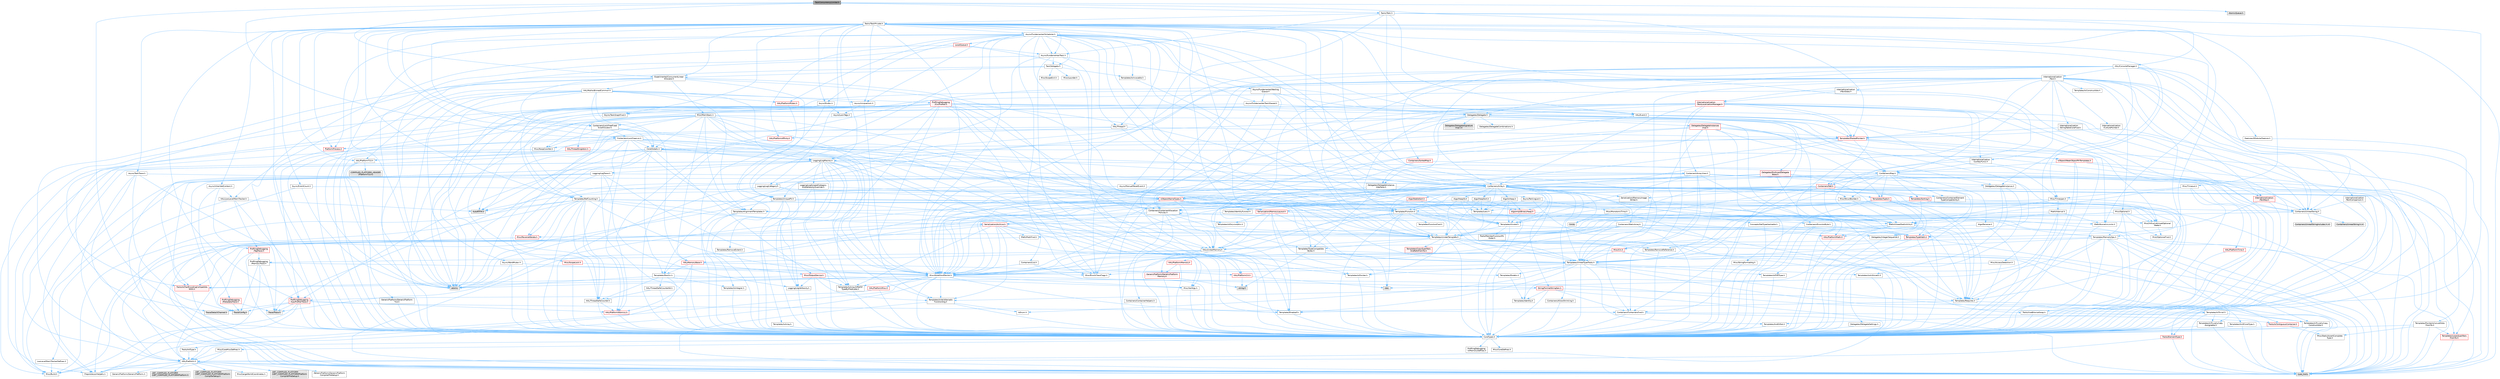 digraph "TaskConcurrencyLimiter.h"
{
 // INTERACTIVE_SVG=YES
 // LATEX_PDF_SIZE
  bgcolor="transparent";
  edge [fontname=Helvetica,fontsize=10,labelfontname=Helvetica,labelfontsize=10];
  node [fontname=Helvetica,fontsize=10,shape=box,height=0.2,width=0.4];
  Node1 [id="Node000001",label="TaskConcurrencyLimiter.h",height=0.2,width=0.4,color="gray40", fillcolor="grey60", style="filled", fontcolor="black",tooltip=" "];
  Node1 -> Node2 [id="edge1_Node000001_Node000002",color="steelblue1",style="solid",tooltip=" "];
  Node2 [id="Node000002",label="Tasks/Task.h",height=0.2,width=0.4,color="grey40", fillcolor="white", style="filled",URL="$db/d0e/Tasks_2Task_8h.html",tooltip=" "];
  Node2 -> Node3 [id="edge2_Node000002_Node000003",color="steelblue1",style="solid",tooltip=" "];
  Node3 [id="Node000003",label="Tasks/TaskPrivate.h",height=0.2,width=0.4,color="grey40", fillcolor="white", style="filled",URL="$d0/d89/TaskPrivate_8h.html",tooltip=" "];
  Node3 -> Node4 [id="edge3_Node000003_Node000004",color="steelblue1",style="solid",tooltip=" "];
  Node4 [id="Node000004",label="Async/EventCount.h",height=0.2,width=0.4,color="grey40", fillcolor="white", style="filled",URL="$d7/d68/EventCount_8h.html",tooltip=" "];
  Node4 -> Node5 [id="edge4_Node000004_Node000005",color="steelblue1",style="solid",tooltip=" "];
  Node5 [id="Node000005",label="Async/ParkingLot.h",height=0.2,width=0.4,color="grey40", fillcolor="white", style="filled",URL="$da/d51/ParkingLot_8h.html",tooltip=" "];
  Node5 -> Node6 [id="edge5_Node000005_Node000006",color="steelblue1",style="solid",tooltip=" "];
  Node6 [id="Node000006",label="CoreTypes.h",height=0.2,width=0.4,color="grey40", fillcolor="white", style="filled",URL="$dc/dec/CoreTypes_8h.html",tooltip=" "];
  Node6 -> Node7 [id="edge6_Node000006_Node000007",color="steelblue1",style="solid",tooltip=" "];
  Node7 [id="Node000007",label="HAL/Platform.h",height=0.2,width=0.4,color="grey40", fillcolor="white", style="filled",URL="$d9/dd0/Platform_8h.html",tooltip=" "];
  Node7 -> Node8 [id="edge7_Node000007_Node000008",color="steelblue1",style="solid",tooltip=" "];
  Node8 [id="Node000008",label="Misc/Build.h",height=0.2,width=0.4,color="grey40", fillcolor="white", style="filled",URL="$d3/dbb/Build_8h.html",tooltip=" "];
  Node7 -> Node9 [id="edge8_Node000007_Node000009",color="steelblue1",style="solid",tooltip=" "];
  Node9 [id="Node000009",label="Misc/LargeWorldCoordinates.h",height=0.2,width=0.4,color="grey40", fillcolor="white", style="filled",URL="$d2/dcb/LargeWorldCoordinates_8h.html",tooltip=" "];
  Node7 -> Node10 [id="edge9_Node000007_Node000010",color="steelblue1",style="solid",tooltip=" "];
  Node10 [id="Node000010",label="type_traits",height=0.2,width=0.4,color="grey60", fillcolor="#E0E0E0", style="filled",tooltip=" "];
  Node7 -> Node11 [id="edge10_Node000007_Node000011",color="steelblue1",style="solid",tooltip=" "];
  Node11 [id="Node000011",label="PreprocessorHelpers.h",height=0.2,width=0.4,color="grey40", fillcolor="white", style="filled",URL="$db/ddb/PreprocessorHelpers_8h.html",tooltip=" "];
  Node7 -> Node12 [id="edge11_Node000007_Node000012",color="steelblue1",style="solid",tooltip=" "];
  Node12 [id="Node000012",label="UBT_COMPILED_PLATFORM\l/UBT_COMPILED_PLATFORMPlatform\lCompilerPreSetup.h",height=0.2,width=0.4,color="grey60", fillcolor="#E0E0E0", style="filled",tooltip=" "];
  Node7 -> Node13 [id="edge12_Node000007_Node000013",color="steelblue1",style="solid",tooltip=" "];
  Node13 [id="Node000013",label="GenericPlatform/GenericPlatform\lCompilerPreSetup.h",height=0.2,width=0.4,color="grey40", fillcolor="white", style="filled",URL="$d9/dc8/GenericPlatformCompilerPreSetup_8h.html",tooltip=" "];
  Node7 -> Node14 [id="edge13_Node000007_Node000014",color="steelblue1",style="solid",tooltip=" "];
  Node14 [id="Node000014",label="GenericPlatform/GenericPlatform.h",height=0.2,width=0.4,color="grey40", fillcolor="white", style="filled",URL="$d6/d84/GenericPlatform_8h.html",tooltip=" "];
  Node7 -> Node15 [id="edge14_Node000007_Node000015",color="steelblue1",style="solid",tooltip=" "];
  Node15 [id="Node000015",label="UBT_COMPILED_PLATFORM\l/UBT_COMPILED_PLATFORMPlatform.h",height=0.2,width=0.4,color="grey60", fillcolor="#E0E0E0", style="filled",tooltip=" "];
  Node7 -> Node16 [id="edge15_Node000007_Node000016",color="steelblue1",style="solid",tooltip=" "];
  Node16 [id="Node000016",label="UBT_COMPILED_PLATFORM\l/UBT_COMPILED_PLATFORMPlatform\lCompilerSetup.h",height=0.2,width=0.4,color="grey60", fillcolor="#E0E0E0", style="filled",tooltip=" "];
  Node6 -> Node17 [id="edge16_Node000006_Node000017",color="steelblue1",style="solid",tooltip=" "];
  Node17 [id="Node000017",label="ProfilingDebugging\l/UMemoryDefines.h",height=0.2,width=0.4,color="grey40", fillcolor="white", style="filled",URL="$d2/da2/UMemoryDefines_8h.html",tooltip=" "];
  Node6 -> Node18 [id="edge17_Node000006_Node000018",color="steelblue1",style="solid",tooltip=" "];
  Node18 [id="Node000018",label="Misc/CoreMiscDefines.h",height=0.2,width=0.4,color="grey40", fillcolor="white", style="filled",URL="$da/d38/CoreMiscDefines_8h.html",tooltip=" "];
  Node18 -> Node7 [id="edge18_Node000018_Node000007",color="steelblue1",style="solid",tooltip=" "];
  Node18 -> Node11 [id="edge19_Node000018_Node000011",color="steelblue1",style="solid",tooltip=" "];
  Node6 -> Node19 [id="edge20_Node000006_Node000019",color="steelblue1",style="solid",tooltip=" "];
  Node19 [id="Node000019",label="Misc/CoreDefines.h",height=0.2,width=0.4,color="grey40", fillcolor="white", style="filled",URL="$d3/dd2/CoreDefines_8h.html",tooltip=" "];
  Node5 -> Node20 [id="edge21_Node000005_Node000020",color="steelblue1",style="solid",tooltip=" "];
  Node20 [id="Node000020",label="Misc/MonotonicTime.h",height=0.2,width=0.4,color="grey40", fillcolor="white", style="filled",URL="$df/da5/MonotonicTime_8h.html",tooltip=" "];
  Node20 -> Node6 [id="edge22_Node000020_Node000006",color="steelblue1",style="solid",tooltip=" "];
  Node20 -> Node21 [id="edge23_Node000020_Node000021",color="steelblue1",style="solid",tooltip=" "];
  Node21 [id="Node000021",label="HAL/PlatformMath.h",height=0.2,width=0.4,color="red", fillcolor="#FFF0F0", style="filled",URL="$dc/d53/PlatformMath_8h.html",tooltip=" "];
  Node21 -> Node6 [id="edge24_Node000021_Node000006",color="steelblue1",style="solid",tooltip=" "];
  Node20 -> Node89 [id="edge25_Node000020_Node000089",color="steelblue1",style="solid",tooltip=" "];
  Node89 [id="Node000089",label="limits",height=0.2,width=0.4,color="grey60", fillcolor="#E0E0E0", style="filled",tooltip=" "];
  Node5 -> Node91 [id="edge26_Node000005_Node000091",color="steelblue1",style="solid",tooltip=" "];
  Node91 [id="Node000091",label="Templates/Function.h",height=0.2,width=0.4,color="grey40", fillcolor="white", style="filled",URL="$df/df5/Function_8h.html",tooltip=" "];
  Node91 -> Node6 [id="edge27_Node000091_Node000006",color="steelblue1",style="solid",tooltip=" "];
  Node91 -> Node43 [id="edge28_Node000091_Node000043",color="steelblue1",style="solid",tooltip=" "];
  Node43 [id="Node000043",label="Misc/AssertionMacros.h",height=0.2,width=0.4,color="grey40", fillcolor="white", style="filled",URL="$d0/dfa/AssertionMacros_8h.html",tooltip=" "];
  Node43 -> Node6 [id="edge29_Node000043_Node000006",color="steelblue1",style="solid",tooltip=" "];
  Node43 -> Node7 [id="edge30_Node000043_Node000007",color="steelblue1",style="solid",tooltip=" "];
  Node43 -> Node44 [id="edge31_Node000043_Node000044",color="steelblue1",style="solid",tooltip=" "];
  Node44 [id="Node000044",label="HAL/PlatformMisc.h",height=0.2,width=0.4,color="red", fillcolor="#FFF0F0", style="filled",URL="$d0/df5/PlatformMisc_8h.html",tooltip=" "];
  Node44 -> Node6 [id="edge32_Node000044_Node000006",color="steelblue1",style="solid",tooltip=" "];
  Node44 -> Node58 [id="edge33_Node000044_Node000058",color="steelblue1",style="solid",tooltip=" "];
  Node58 [id="Node000058",label="ProfilingDebugging\l/CpuProfilerTrace.h",height=0.2,width=0.4,color="red", fillcolor="#FFF0F0", style="filled",URL="$da/dcb/CpuProfilerTrace_8h.html",tooltip=" "];
  Node58 -> Node6 [id="edge34_Node000058_Node000006",color="steelblue1",style="solid",tooltip=" "];
  Node58 -> Node23 [id="edge35_Node000058_Node000023",color="steelblue1",style="solid",tooltip=" "];
  Node23 [id="Node000023",label="Containers/ContainersFwd.h",height=0.2,width=0.4,color="grey40", fillcolor="white", style="filled",URL="$d4/d0a/ContainersFwd_8h.html",tooltip=" "];
  Node23 -> Node7 [id="edge36_Node000023_Node000007",color="steelblue1",style="solid",tooltip=" "];
  Node23 -> Node6 [id="edge37_Node000023_Node000006",color="steelblue1",style="solid",tooltip=" "];
  Node23 -> Node24 [id="edge38_Node000023_Node000024",color="steelblue1",style="solid",tooltip=" "];
  Node24 [id="Node000024",label="Traits/IsContiguousContainer.h",height=0.2,width=0.4,color="red", fillcolor="#FFF0F0", style="filled",URL="$d5/d3c/IsContiguousContainer_8h.html",tooltip=" "];
  Node24 -> Node6 [id="edge39_Node000024_Node000006",color="steelblue1",style="solid",tooltip=" "];
  Node24 -> Node25 [id="edge40_Node000024_Node000025",color="steelblue1",style="solid",tooltip=" "];
  Node25 [id="Node000025",label="Misc/StaticAssertComplete\lType.h",height=0.2,width=0.4,color="grey40", fillcolor="white", style="filled",URL="$d5/d4e/StaticAssertCompleteType_8h.html",tooltip=" "];
  Node58 -> Node59 [id="edge41_Node000058_Node000059",color="steelblue1",style="solid",tooltip=" "];
  Node59 [id="Node000059",label="HAL/PlatformAtomics.h",height=0.2,width=0.4,color="red", fillcolor="#FFF0F0", style="filled",URL="$d3/d36/PlatformAtomics_8h.html",tooltip=" "];
  Node59 -> Node6 [id="edge42_Node000059_Node000006",color="steelblue1",style="solid",tooltip=" "];
  Node58 -> Node11 [id="edge43_Node000058_Node000011",color="steelblue1",style="solid",tooltip=" "];
  Node58 -> Node8 [id="edge44_Node000058_Node000008",color="steelblue1",style="solid",tooltip=" "];
  Node58 -> Node62 [id="edge45_Node000058_Node000062",color="steelblue1",style="solid",tooltip=" "];
  Node62 [id="Node000062",label="Trace/Config.h",height=0.2,width=0.4,color="grey60", fillcolor="#E0E0E0", style="filled",tooltip=" "];
  Node58 -> Node63 [id="edge46_Node000058_Node000063",color="steelblue1",style="solid",tooltip=" "];
  Node63 [id="Node000063",label="Trace/Detail/Channel.h",height=0.2,width=0.4,color="grey60", fillcolor="#E0E0E0", style="filled",tooltip=" "];
  Node58 -> Node65 [id="edge47_Node000058_Node000065",color="steelblue1",style="solid",tooltip=" "];
  Node65 [id="Node000065",label="Trace/Trace.h",height=0.2,width=0.4,color="grey60", fillcolor="#E0E0E0", style="filled",tooltip=" "];
  Node43 -> Node11 [id="edge48_Node000043_Node000011",color="steelblue1",style="solid",tooltip=" "];
  Node43 -> Node66 [id="edge49_Node000043_Node000066",color="steelblue1",style="solid",tooltip=" "];
  Node66 [id="Node000066",label="Templates/EnableIf.h",height=0.2,width=0.4,color="grey40", fillcolor="white", style="filled",URL="$d7/d60/EnableIf_8h.html",tooltip=" "];
  Node66 -> Node6 [id="edge50_Node000066_Node000006",color="steelblue1",style="solid",tooltip=" "];
  Node43 -> Node67 [id="edge51_Node000043_Node000067",color="steelblue1",style="solid",tooltip=" "];
  Node67 [id="Node000067",label="Templates/IsArrayOrRefOf\lTypeByPredicate.h",height=0.2,width=0.4,color="grey40", fillcolor="white", style="filled",URL="$d6/da1/IsArrayOrRefOfTypeByPredicate_8h.html",tooltip=" "];
  Node67 -> Node6 [id="edge52_Node000067_Node000006",color="steelblue1",style="solid",tooltip=" "];
  Node43 -> Node68 [id="edge53_Node000043_Node000068",color="steelblue1",style="solid",tooltip=" "];
  Node68 [id="Node000068",label="Templates/IsValidVariadic\lFunctionArg.h",height=0.2,width=0.4,color="grey40", fillcolor="white", style="filled",URL="$d0/dc8/IsValidVariadicFunctionArg_8h.html",tooltip=" "];
  Node68 -> Node6 [id="edge54_Node000068_Node000006",color="steelblue1",style="solid",tooltip=" "];
  Node68 -> Node69 [id="edge55_Node000068_Node000069",color="steelblue1",style="solid",tooltip=" "];
  Node69 [id="Node000069",label="IsEnum.h",height=0.2,width=0.4,color="grey40", fillcolor="white", style="filled",URL="$d4/de5/IsEnum_8h.html",tooltip=" "];
  Node68 -> Node10 [id="edge56_Node000068_Node000010",color="steelblue1",style="solid",tooltip=" "];
  Node43 -> Node70 [id="edge57_Node000043_Node000070",color="steelblue1",style="solid",tooltip=" "];
  Node70 [id="Node000070",label="Traits/IsCharEncodingCompatible\lWith.h",height=0.2,width=0.4,color="red", fillcolor="#FFF0F0", style="filled",URL="$df/dd1/IsCharEncodingCompatibleWith_8h.html",tooltip=" "];
  Node70 -> Node10 [id="edge58_Node000070_Node000010",color="steelblue1",style="solid",tooltip=" "];
  Node43 -> Node72 [id="edge59_Node000043_Node000072",color="steelblue1",style="solid",tooltip=" "];
  Node72 [id="Node000072",label="Misc/VarArgs.h",height=0.2,width=0.4,color="grey40", fillcolor="white", style="filled",URL="$d5/d6f/VarArgs_8h.html",tooltip=" "];
  Node72 -> Node6 [id="edge60_Node000072_Node000006",color="steelblue1",style="solid",tooltip=" "];
  Node43 -> Node73 [id="edge61_Node000043_Node000073",color="steelblue1",style="solid",tooltip=" "];
  Node73 [id="Node000073",label="String/FormatStringSan.h",height=0.2,width=0.4,color="red", fillcolor="#FFF0F0", style="filled",URL="$d3/d8b/FormatStringSan_8h.html",tooltip=" "];
  Node73 -> Node10 [id="edge62_Node000073_Node000010",color="steelblue1",style="solid",tooltip=" "];
  Node73 -> Node6 [id="edge63_Node000073_Node000006",color="steelblue1",style="solid",tooltip=" "];
  Node73 -> Node74 [id="edge64_Node000073_Node000074",color="steelblue1",style="solid",tooltip=" "];
  Node74 [id="Node000074",label="Templates/Requires.h",height=0.2,width=0.4,color="grey40", fillcolor="white", style="filled",URL="$dc/d96/Requires_8h.html",tooltip=" "];
  Node74 -> Node66 [id="edge65_Node000074_Node000066",color="steelblue1",style="solid",tooltip=" "];
  Node74 -> Node10 [id="edge66_Node000074_Node000010",color="steelblue1",style="solid",tooltip=" "];
  Node73 -> Node75 [id="edge67_Node000073_Node000075",color="steelblue1",style="solid",tooltip=" "];
  Node75 [id="Node000075",label="Templates/Identity.h",height=0.2,width=0.4,color="grey40", fillcolor="white", style="filled",URL="$d0/dd5/Identity_8h.html",tooltip=" "];
  Node73 -> Node68 [id="edge68_Node000073_Node000068",color="steelblue1",style="solid",tooltip=" "];
  Node73 -> Node23 [id="edge69_Node000073_Node000023",color="steelblue1",style="solid",tooltip=" "];
  Node43 -> Node79 [id="edge70_Node000043_Node000079",color="steelblue1",style="solid",tooltip=" "];
  Node79 [id="Node000079",label="atomic",height=0.2,width=0.4,color="grey60", fillcolor="#E0E0E0", style="filled",tooltip=" "];
  Node91 -> Node92 [id="edge71_Node000091_Node000092",color="steelblue1",style="solid",tooltip=" "];
  Node92 [id="Node000092",label="Misc/IntrusiveUnsetOptional\lState.h",height=0.2,width=0.4,color="grey40", fillcolor="white", style="filled",URL="$d2/d0a/IntrusiveUnsetOptionalState_8h.html",tooltip=" "];
  Node92 -> Node93 [id="edge72_Node000092_Node000093",color="steelblue1",style="solid",tooltip=" "];
  Node93 [id="Node000093",label="Misc/OptionalFwd.h",height=0.2,width=0.4,color="grey40", fillcolor="white", style="filled",URL="$dc/d50/OptionalFwd_8h.html",tooltip=" "];
  Node91 -> Node94 [id="edge73_Node000091_Node000094",color="steelblue1",style="solid",tooltip=" "];
  Node94 [id="Node000094",label="HAL/UnrealMemory.h",height=0.2,width=0.4,color="grey40", fillcolor="white", style="filled",URL="$d9/d96/UnrealMemory_8h.html",tooltip=" "];
  Node94 -> Node6 [id="edge74_Node000094_Node000006",color="steelblue1",style="solid",tooltip=" "];
  Node94 -> Node95 [id="edge75_Node000094_Node000095",color="steelblue1",style="solid",tooltip=" "];
  Node95 [id="Node000095",label="GenericPlatform/GenericPlatform\lMemory.h",height=0.2,width=0.4,color="red", fillcolor="#FFF0F0", style="filled",URL="$dd/d22/GenericPlatformMemory_8h.html",tooltip=" "];
  Node95 -> Node6 [id="edge76_Node000095_Node000006",color="steelblue1",style="solid",tooltip=" "];
  Node95 -> Node36 [id="edge77_Node000095_Node000036",color="steelblue1",style="solid",tooltip=" "];
  Node36 [id="Node000036",label="string.h",height=0.2,width=0.4,color="grey60", fillcolor="#E0E0E0", style="filled",tooltip=" "];
  Node94 -> Node98 [id="edge78_Node000094_Node000098",color="steelblue1",style="solid",tooltip=" "];
  Node98 [id="Node000098",label="HAL/MemoryBase.h",height=0.2,width=0.4,color="red", fillcolor="#FFF0F0", style="filled",URL="$d6/d9f/MemoryBase_8h.html",tooltip=" "];
  Node98 -> Node6 [id="edge79_Node000098_Node000006",color="steelblue1",style="solid",tooltip=" "];
  Node98 -> Node59 [id="edge80_Node000098_Node000059",color="steelblue1",style="solid",tooltip=" "];
  Node98 -> Node27 [id="edge81_Node000098_Node000027",color="steelblue1",style="solid",tooltip=" "];
  Node27 [id="Node000027",label="HAL/PlatformCrt.h",height=0.2,width=0.4,color="red", fillcolor="#FFF0F0", style="filled",URL="$d8/d75/PlatformCrt_8h.html",tooltip=" "];
  Node27 -> Node28 [id="edge82_Node000027_Node000028",color="steelblue1",style="solid",tooltip=" "];
  Node28 [id="Node000028",label="new",height=0.2,width=0.4,color="grey60", fillcolor="#E0E0E0", style="filled",tooltip=" "];
  Node27 -> Node36 [id="edge83_Node000027_Node000036",color="steelblue1",style="solid",tooltip=" "];
  Node98 -> Node100 [id="edge84_Node000098_Node000100",color="steelblue1",style="solid",tooltip=" "];
  Node100 [id="Node000100",label="Misc/OutputDevice.h",height=0.2,width=0.4,color="red", fillcolor="#FFF0F0", style="filled",URL="$d7/d32/OutputDevice_8h.html",tooltip=" "];
  Node100 -> Node6 [id="edge85_Node000100_Node000006",color="steelblue1",style="solid",tooltip=" "];
  Node100 -> Node101 [id="edge86_Node000100_Node000101",color="steelblue1",style="solid",tooltip=" "];
  Node101 [id="Node000101",label="Logging/LogVerbosity.h",height=0.2,width=0.4,color="grey40", fillcolor="white", style="filled",URL="$d2/d8f/LogVerbosity_8h.html",tooltip=" "];
  Node101 -> Node6 [id="edge87_Node000101_Node000006",color="steelblue1",style="solid",tooltip=" "];
  Node100 -> Node72 [id="edge88_Node000100_Node000072",color="steelblue1",style="solid",tooltip=" "];
  Node100 -> Node67 [id="edge89_Node000100_Node000067",color="steelblue1",style="solid",tooltip=" "];
  Node100 -> Node68 [id="edge90_Node000100_Node000068",color="steelblue1",style="solid",tooltip=" "];
  Node100 -> Node70 [id="edge91_Node000100_Node000070",color="steelblue1",style="solid",tooltip=" "];
  Node98 -> Node102 [id="edge92_Node000098_Node000102",color="steelblue1",style="solid",tooltip=" "];
  Node102 [id="Node000102",label="Templates/Atomic.h",height=0.2,width=0.4,color="grey40", fillcolor="white", style="filled",URL="$d3/d91/Atomic_8h.html",tooltip=" "];
  Node102 -> Node103 [id="edge93_Node000102_Node000103",color="steelblue1",style="solid",tooltip=" "];
  Node103 [id="Node000103",label="HAL/ThreadSafeCounter.h",height=0.2,width=0.4,color="grey40", fillcolor="white", style="filled",URL="$dc/dc9/ThreadSafeCounter_8h.html",tooltip=" "];
  Node103 -> Node6 [id="edge94_Node000103_Node000006",color="steelblue1",style="solid",tooltip=" "];
  Node103 -> Node59 [id="edge95_Node000103_Node000059",color="steelblue1",style="solid",tooltip=" "];
  Node102 -> Node104 [id="edge96_Node000102_Node000104",color="steelblue1",style="solid",tooltip=" "];
  Node104 [id="Node000104",label="HAL/ThreadSafeCounter64.h",height=0.2,width=0.4,color="grey40", fillcolor="white", style="filled",URL="$d0/d12/ThreadSafeCounter64_8h.html",tooltip=" "];
  Node104 -> Node6 [id="edge97_Node000104_Node000006",color="steelblue1",style="solid",tooltip=" "];
  Node104 -> Node103 [id="edge98_Node000104_Node000103",color="steelblue1",style="solid",tooltip=" "];
  Node102 -> Node87 [id="edge99_Node000102_Node000087",color="steelblue1",style="solid",tooltip=" "];
  Node87 [id="Node000087",label="Templates/IsIntegral.h",height=0.2,width=0.4,color="grey40", fillcolor="white", style="filled",URL="$da/d64/IsIntegral_8h.html",tooltip=" "];
  Node87 -> Node6 [id="edge100_Node000087_Node000006",color="steelblue1",style="solid",tooltip=" "];
  Node102 -> Node105 [id="edge101_Node000102_Node000105",color="steelblue1",style="solid",tooltip=" "];
  Node105 [id="Node000105",label="Templates/IsTrivial.h",height=0.2,width=0.4,color="grey40", fillcolor="white", style="filled",URL="$da/d4c/IsTrivial_8h.html",tooltip=" "];
  Node105 -> Node37 [id="edge102_Node000105_Node000037",color="steelblue1",style="solid",tooltip=" "];
  Node37 [id="Node000037",label="Templates/AndOrNot.h",height=0.2,width=0.4,color="grey40", fillcolor="white", style="filled",URL="$db/d0a/AndOrNot_8h.html",tooltip=" "];
  Node37 -> Node6 [id="edge103_Node000037_Node000006",color="steelblue1",style="solid",tooltip=" "];
  Node105 -> Node84 [id="edge104_Node000105_Node000084",color="steelblue1",style="solid",tooltip=" "];
  Node84 [id="Node000084",label="Templates/IsTriviallyCopy\lConstructible.h",height=0.2,width=0.4,color="grey40", fillcolor="white", style="filled",URL="$d3/d78/IsTriviallyCopyConstructible_8h.html",tooltip=" "];
  Node84 -> Node6 [id="edge105_Node000084_Node000006",color="steelblue1",style="solid",tooltip=" "];
  Node84 -> Node10 [id="edge106_Node000084_Node000010",color="steelblue1",style="solid",tooltip=" "];
  Node105 -> Node106 [id="edge107_Node000105_Node000106",color="steelblue1",style="solid",tooltip=" "];
  Node106 [id="Node000106",label="Templates/IsTriviallyCopy\lAssignable.h",height=0.2,width=0.4,color="grey40", fillcolor="white", style="filled",URL="$d2/df2/IsTriviallyCopyAssignable_8h.html",tooltip=" "];
  Node106 -> Node6 [id="edge108_Node000106_Node000006",color="steelblue1",style="solid",tooltip=" "];
  Node106 -> Node10 [id="edge109_Node000106_Node000010",color="steelblue1",style="solid",tooltip=" "];
  Node105 -> Node10 [id="edge110_Node000105_Node000010",color="steelblue1",style="solid",tooltip=" "];
  Node102 -> Node107 [id="edge111_Node000102_Node000107",color="steelblue1",style="solid",tooltip=" "];
  Node107 [id="Node000107",label="Traits/IntType.h",height=0.2,width=0.4,color="grey40", fillcolor="white", style="filled",URL="$d7/deb/IntType_8h.html",tooltip=" "];
  Node107 -> Node7 [id="edge112_Node000107_Node000007",color="steelblue1",style="solid",tooltip=" "];
  Node102 -> Node79 [id="edge113_Node000102_Node000079",color="steelblue1",style="solid",tooltip=" "];
  Node94 -> Node108 [id="edge114_Node000094_Node000108",color="steelblue1",style="solid",tooltip=" "];
  Node108 [id="Node000108",label="HAL/PlatformMemory.h",height=0.2,width=0.4,color="red", fillcolor="#FFF0F0", style="filled",URL="$de/d68/PlatformMemory_8h.html",tooltip=" "];
  Node108 -> Node6 [id="edge115_Node000108_Node000006",color="steelblue1",style="solid",tooltip=" "];
  Node108 -> Node95 [id="edge116_Node000108_Node000095",color="steelblue1",style="solid",tooltip=" "];
  Node94 -> Node110 [id="edge117_Node000094_Node000110",color="steelblue1",style="solid",tooltip=" "];
  Node110 [id="Node000110",label="ProfilingDebugging\l/MemoryTrace.h",height=0.2,width=0.4,color="grey40", fillcolor="white", style="filled",URL="$da/dd7/MemoryTrace_8h.html",tooltip=" "];
  Node110 -> Node7 [id="edge118_Node000110_Node000007",color="steelblue1",style="solid",tooltip=" "];
  Node110 -> Node54 [id="edge119_Node000110_Node000054",color="steelblue1",style="solid",tooltip=" "];
  Node54 [id="Node000054",label="Misc/EnumClassFlags.h",height=0.2,width=0.4,color="grey40", fillcolor="white", style="filled",URL="$d8/de7/EnumClassFlags_8h.html",tooltip=" "];
  Node110 -> Node62 [id="edge120_Node000110_Node000062",color="steelblue1",style="solid",tooltip=" "];
  Node110 -> Node65 [id="edge121_Node000110_Node000065",color="steelblue1",style="solid",tooltip=" "];
  Node94 -> Node42 [id="edge122_Node000094_Node000042",color="steelblue1",style="solid",tooltip=" "];
  Node42 [id="Node000042",label="Templates/IsPointer.h",height=0.2,width=0.4,color="grey40", fillcolor="white", style="filled",URL="$d7/d05/IsPointer_8h.html",tooltip=" "];
  Node42 -> Node6 [id="edge123_Node000042_Node000006",color="steelblue1",style="solid",tooltip=" "];
  Node91 -> Node111 [id="edge124_Node000091_Node000111",color="steelblue1",style="solid",tooltip=" "];
  Node111 [id="Node000111",label="Templates/FunctionFwd.h",height=0.2,width=0.4,color="grey40", fillcolor="white", style="filled",URL="$d6/d54/FunctionFwd_8h.html",tooltip=" "];
  Node91 -> Node41 [id="edge125_Node000091_Node000041",color="steelblue1",style="solid",tooltip=" "];
  Node41 [id="Node000041",label="Templates/UnrealTypeTraits.h",height=0.2,width=0.4,color="grey40", fillcolor="white", style="filled",URL="$d2/d2d/UnrealTypeTraits_8h.html",tooltip=" "];
  Node41 -> Node6 [id="edge126_Node000041_Node000006",color="steelblue1",style="solid",tooltip=" "];
  Node41 -> Node42 [id="edge127_Node000041_Node000042",color="steelblue1",style="solid",tooltip=" "];
  Node41 -> Node43 [id="edge128_Node000041_Node000043",color="steelblue1",style="solid",tooltip=" "];
  Node41 -> Node37 [id="edge129_Node000041_Node000037",color="steelblue1",style="solid",tooltip=" "];
  Node41 -> Node66 [id="edge130_Node000041_Node000066",color="steelblue1",style="solid",tooltip=" "];
  Node41 -> Node80 [id="edge131_Node000041_Node000080",color="steelblue1",style="solid",tooltip=" "];
  Node80 [id="Node000080",label="Templates/IsArithmetic.h",height=0.2,width=0.4,color="grey40", fillcolor="white", style="filled",URL="$d2/d5d/IsArithmetic_8h.html",tooltip=" "];
  Node80 -> Node6 [id="edge132_Node000080_Node000006",color="steelblue1",style="solid",tooltip=" "];
  Node41 -> Node69 [id="edge133_Node000041_Node000069",color="steelblue1",style="solid",tooltip=" "];
  Node41 -> Node81 [id="edge134_Node000041_Node000081",color="steelblue1",style="solid",tooltip=" "];
  Node81 [id="Node000081",label="Templates/Models.h",height=0.2,width=0.4,color="grey40", fillcolor="white", style="filled",URL="$d3/d0c/Models_8h.html",tooltip=" "];
  Node81 -> Node75 [id="edge135_Node000081_Node000075",color="steelblue1",style="solid",tooltip=" "];
  Node41 -> Node82 [id="edge136_Node000041_Node000082",color="steelblue1",style="solid",tooltip=" "];
  Node82 [id="Node000082",label="Templates/IsPODType.h",height=0.2,width=0.4,color="grey40", fillcolor="white", style="filled",URL="$d7/db1/IsPODType_8h.html",tooltip=" "];
  Node82 -> Node6 [id="edge137_Node000082_Node000006",color="steelblue1",style="solid",tooltip=" "];
  Node41 -> Node83 [id="edge138_Node000041_Node000083",color="steelblue1",style="solid",tooltip=" "];
  Node83 [id="Node000083",label="Templates/IsUECoreType.h",height=0.2,width=0.4,color="grey40", fillcolor="white", style="filled",URL="$d1/db8/IsUECoreType_8h.html",tooltip=" "];
  Node83 -> Node6 [id="edge139_Node000083_Node000006",color="steelblue1",style="solid",tooltip=" "];
  Node83 -> Node10 [id="edge140_Node000083_Node000010",color="steelblue1",style="solid",tooltip=" "];
  Node41 -> Node84 [id="edge141_Node000041_Node000084",color="steelblue1",style="solid",tooltip=" "];
  Node91 -> Node112 [id="edge142_Node000091_Node000112",color="steelblue1",style="solid",tooltip=" "];
  Node112 [id="Node000112",label="Templates/Invoke.h",height=0.2,width=0.4,color="grey40", fillcolor="white", style="filled",URL="$d7/deb/Invoke_8h.html",tooltip=" "];
  Node112 -> Node6 [id="edge143_Node000112_Node000006",color="steelblue1",style="solid",tooltip=" "];
  Node112 -> Node113 [id="edge144_Node000112_Node000113",color="steelblue1",style="solid",tooltip=" "];
  Node113 [id="Node000113",label="Traits/MemberFunctionPtr\lOuter.h",height=0.2,width=0.4,color="grey40", fillcolor="white", style="filled",URL="$db/da7/MemberFunctionPtrOuter_8h.html",tooltip=" "];
  Node112 -> Node114 [id="edge145_Node000112_Node000114",color="steelblue1",style="solid",tooltip=" "];
  Node114 [id="Node000114",label="Templates/UnrealTemplate.h",height=0.2,width=0.4,color="grey40", fillcolor="white", style="filled",URL="$d4/d24/UnrealTemplate_8h.html",tooltip=" "];
  Node114 -> Node6 [id="edge146_Node000114_Node000006",color="steelblue1",style="solid",tooltip=" "];
  Node114 -> Node42 [id="edge147_Node000114_Node000042",color="steelblue1",style="solid",tooltip=" "];
  Node114 -> Node94 [id="edge148_Node000114_Node000094",color="steelblue1",style="solid",tooltip=" "];
  Node114 -> Node115 [id="edge149_Node000114_Node000115",color="steelblue1",style="solid",tooltip=" "];
  Node115 [id="Node000115",label="Templates/CopyQualifiers\lAndRefsFromTo.h",height=0.2,width=0.4,color="red", fillcolor="#FFF0F0", style="filled",URL="$d3/db3/CopyQualifiersAndRefsFromTo_8h.html",tooltip=" "];
  Node114 -> Node41 [id="edge150_Node000114_Node000041",color="steelblue1",style="solid",tooltip=" "];
  Node114 -> Node39 [id="edge151_Node000114_Node000039",color="steelblue1",style="solid",tooltip=" "];
  Node39 [id="Node000039",label="Templates/RemoveReference.h",height=0.2,width=0.4,color="grey40", fillcolor="white", style="filled",URL="$da/dbe/RemoveReference_8h.html",tooltip=" "];
  Node39 -> Node6 [id="edge152_Node000039_Node000006",color="steelblue1",style="solid",tooltip=" "];
  Node114 -> Node74 [id="edge153_Node000114_Node000074",color="steelblue1",style="solid",tooltip=" "];
  Node114 -> Node88 [id="edge154_Node000114_Node000088",color="steelblue1",style="solid",tooltip=" "];
  Node88 [id="Node000088",label="Templates/TypeCompatible\lBytes.h",height=0.2,width=0.4,color="grey40", fillcolor="white", style="filled",URL="$df/d0a/TypeCompatibleBytes_8h.html",tooltip=" "];
  Node88 -> Node6 [id="edge155_Node000088_Node000006",color="steelblue1",style="solid",tooltip=" "];
  Node88 -> Node36 [id="edge156_Node000088_Node000036",color="steelblue1",style="solid",tooltip=" "];
  Node88 -> Node28 [id="edge157_Node000088_Node000028",color="steelblue1",style="solid",tooltip=" "];
  Node88 -> Node10 [id="edge158_Node000088_Node000010",color="steelblue1",style="solid",tooltip=" "];
  Node114 -> Node75 [id="edge159_Node000114_Node000075",color="steelblue1",style="solid",tooltip=" "];
  Node114 -> Node24 [id="edge160_Node000114_Node000024",color="steelblue1",style="solid",tooltip=" "];
  Node114 -> Node117 [id="edge161_Node000114_Node000117",color="steelblue1",style="solid",tooltip=" "];
  Node117 [id="Node000117",label="Traits/UseBitwiseSwap.h",height=0.2,width=0.4,color="grey40", fillcolor="white", style="filled",URL="$db/df3/UseBitwiseSwap_8h.html",tooltip=" "];
  Node117 -> Node6 [id="edge162_Node000117_Node000006",color="steelblue1",style="solid",tooltip=" "];
  Node117 -> Node10 [id="edge163_Node000117_Node000010",color="steelblue1",style="solid",tooltip=" "];
  Node114 -> Node10 [id="edge164_Node000114_Node000010",color="steelblue1",style="solid",tooltip=" "];
  Node112 -> Node10 [id="edge165_Node000112_Node000010",color="steelblue1",style="solid",tooltip=" "];
  Node91 -> Node114 [id="edge166_Node000091_Node000114",color="steelblue1",style="solid",tooltip=" "];
  Node91 -> Node74 [id="edge167_Node000091_Node000074",color="steelblue1",style="solid",tooltip=" "];
  Node91 -> Node118 [id="edge168_Node000091_Node000118",color="steelblue1",style="solid",tooltip=" "];
  Node118 [id="Node000118",label="Math/UnrealMathUtility.h",height=0.2,width=0.4,color="grey40", fillcolor="white", style="filled",URL="$db/db8/UnrealMathUtility_8h.html",tooltip=" "];
  Node118 -> Node6 [id="edge169_Node000118_Node000006",color="steelblue1",style="solid",tooltip=" "];
  Node118 -> Node43 [id="edge170_Node000118_Node000043",color="steelblue1",style="solid",tooltip=" "];
  Node118 -> Node21 [id="edge171_Node000118_Node000021",color="steelblue1",style="solid",tooltip=" "];
  Node118 -> Node49 [id="edge172_Node000118_Node000049",color="steelblue1",style="solid",tooltip=" "];
  Node49 [id="Node000049",label="Math/MathFwd.h",height=0.2,width=0.4,color="grey40", fillcolor="white", style="filled",URL="$d2/d10/MathFwd_8h.html",tooltip=" "];
  Node49 -> Node7 [id="edge173_Node000049_Node000007",color="steelblue1",style="solid",tooltip=" "];
  Node118 -> Node75 [id="edge174_Node000118_Node000075",color="steelblue1",style="solid",tooltip=" "];
  Node118 -> Node74 [id="edge175_Node000118_Node000074",color="steelblue1",style="solid",tooltip=" "];
  Node91 -> Node28 [id="edge176_Node000091_Node000028",color="steelblue1",style="solid",tooltip=" "];
  Node91 -> Node10 [id="edge177_Node000091_Node000010",color="steelblue1",style="solid",tooltip=" "];
  Node4 -> Node79 [id="edge178_Node000004_Node000079",color="steelblue1",style="solid",tooltip=" "];
  Node4 -> Node10 [id="edge179_Node000004_Node000010",color="steelblue1",style="solid",tooltip=" "];
  Node3 -> Node119 [id="edge180_Node000003_Node000119",color="steelblue1",style="solid",tooltip=" "];
  Node119 [id="Node000119",label="Async/Fundamental/Scheduler.h",height=0.2,width=0.4,color="grey40", fillcolor="white", style="filled",URL="$d7/d7f/Scheduler_8h.html",tooltip=" "];
  Node119 -> Node120 [id="edge181_Node000119_Node000120",color="steelblue1",style="solid",tooltip=" "];
  Node120 [id="Node000120",label="Async/Fundamental/Task.h",height=0.2,width=0.4,color="grey40", fillcolor="white", style="filled",URL="$d6/d93/Async_2Fundamental_2Task_8h.html",tooltip=" "];
  Node120 -> Node121 [id="edge182_Node000120_Node000121",color="steelblue1",style="solid",tooltip=" "];
  Node121 [id="Node000121",label="Logging/LogMacros.h",height=0.2,width=0.4,color="grey40", fillcolor="white", style="filled",URL="$d0/d16/LogMacros_8h.html",tooltip=" "];
  Node121 -> Node122 [id="edge183_Node000121_Node000122",color="steelblue1",style="solid",tooltip=" "];
  Node122 [id="Node000122",label="Containers/UnrealString.h",height=0.2,width=0.4,color="grey40", fillcolor="white", style="filled",URL="$d5/dba/UnrealString_8h.html",tooltip=" "];
  Node122 -> Node123 [id="edge184_Node000122_Node000123",color="steelblue1",style="solid",tooltip=" "];
  Node123 [id="Node000123",label="Containers/UnrealStringIncludes.h.inl",height=0.2,width=0.4,color="grey60", fillcolor="#E0E0E0", style="filled",tooltip=" "];
  Node122 -> Node124 [id="edge185_Node000122_Node000124",color="steelblue1",style="solid",tooltip=" "];
  Node124 [id="Node000124",label="Containers/UnrealString.h.inl",height=0.2,width=0.4,color="grey60", fillcolor="#E0E0E0", style="filled",tooltip=" "];
  Node122 -> Node125 [id="edge186_Node000122_Node000125",color="steelblue1",style="solid",tooltip=" "];
  Node125 [id="Node000125",label="Misc/StringFormatArg.h",height=0.2,width=0.4,color="grey40", fillcolor="white", style="filled",URL="$d2/d16/StringFormatArg_8h.html",tooltip=" "];
  Node125 -> Node23 [id="edge187_Node000125_Node000023",color="steelblue1",style="solid",tooltip=" "];
  Node121 -> Node6 [id="edge188_Node000121_Node000006",color="steelblue1",style="solid",tooltip=" "];
  Node121 -> Node11 [id="edge189_Node000121_Node000011",color="steelblue1",style="solid",tooltip=" "];
  Node121 -> Node126 [id="edge190_Node000121_Node000126",color="steelblue1",style="solid",tooltip=" "];
  Node126 [id="Node000126",label="Logging/LogCategory.h",height=0.2,width=0.4,color="grey40", fillcolor="white", style="filled",URL="$d9/d36/LogCategory_8h.html",tooltip=" "];
  Node126 -> Node6 [id="edge191_Node000126_Node000006",color="steelblue1",style="solid",tooltip=" "];
  Node126 -> Node101 [id="edge192_Node000126_Node000101",color="steelblue1",style="solid",tooltip=" "];
  Node126 -> Node127 [id="edge193_Node000126_Node000127",color="steelblue1",style="solid",tooltip=" "];
  Node127 [id="Node000127",label="UObject/NameTypes.h",height=0.2,width=0.4,color="red", fillcolor="#FFF0F0", style="filled",URL="$d6/d35/NameTypes_8h.html",tooltip=" "];
  Node127 -> Node6 [id="edge194_Node000127_Node000006",color="steelblue1",style="solid",tooltip=" "];
  Node127 -> Node43 [id="edge195_Node000127_Node000043",color="steelblue1",style="solid",tooltip=" "];
  Node127 -> Node94 [id="edge196_Node000127_Node000094",color="steelblue1",style="solid",tooltip=" "];
  Node127 -> Node41 [id="edge197_Node000127_Node000041",color="steelblue1",style="solid",tooltip=" "];
  Node127 -> Node114 [id="edge198_Node000127_Node000114",color="steelblue1",style="solid",tooltip=" "];
  Node127 -> Node122 [id="edge199_Node000127_Node000122",color="steelblue1",style="solid",tooltip=" "];
  Node127 -> Node102 [id="edge200_Node000127_Node000102",color="steelblue1",style="solid",tooltip=" "];
  Node127 -> Node152 [id="edge201_Node000127_Node000152",color="steelblue1",style="solid",tooltip=" "];
  Node152 [id="Node000152",label="Serialization/MemoryLayout.h",height=0.2,width=0.4,color="red", fillcolor="#FFF0F0", style="filled",URL="$d7/d66/MemoryLayout_8h.html",tooltip=" "];
  Node152 -> Node155 [id="edge202_Node000152_Node000155",color="steelblue1",style="solid",tooltip=" "];
  Node155 [id="Node000155",label="Containers/EnumAsByte.h",height=0.2,width=0.4,color="grey40", fillcolor="white", style="filled",URL="$d6/d9a/EnumAsByte_8h.html",tooltip=" "];
  Node155 -> Node6 [id="edge203_Node000155_Node000006",color="steelblue1",style="solid",tooltip=" "];
  Node155 -> Node82 [id="edge204_Node000155_Node000082",color="steelblue1",style="solid",tooltip=" "];
  Node155 -> Node156 [id="edge205_Node000155_Node000156",color="steelblue1",style="solid",tooltip=" "];
  Node156 [id="Node000156",label="Templates/TypeHash.h",height=0.2,width=0.4,color="red", fillcolor="#FFF0F0", style="filled",URL="$d1/d62/TypeHash_8h.html",tooltip=" "];
  Node156 -> Node6 [id="edge206_Node000156_Node000006",color="steelblue1",style="solid",tooltip=" "];
  Node156 -> Node74 [id="edge207_Node000156_Node000074",color="steelblue1",style="solid",tooltip=" "];
  Node156 -> Node157 [id="edge208_Node000156_Node000157",color="steelblue1",style="solid",tooltip=" "];
  Node157 [id="Node000157",label="Misc/Crc.h",height=0.2,width=0.4,color="red", fillcolor="#FFF0F0", style="filled",URL="$d4/dd2/Crc_8h.html",tooltip=" "];
  Node157 -> Node6 [id="edge209_Node000157_Node000006",color="steelblue1",style="solid",tooltip=" "];
  Node157 -> Node43 [id="edge210_Node000157_Node000043",color="steelblue1",style="solid",tooltip=" "];
  Node157 -> Node41 [id="edge211_Node000157_Node000041",color="steelblue1",style="solid",tooltip=" "];
  Node156 -> Node10 [id="edge212_Node000156_Node000010",color="steelblue1",style="solid",tooltip=" "];
  Node152 -> Node94 [id="edge213_Node000152_Node000094",color="steelblue1",style="solid",tooltip=" "];
  Node152 -> Node66 [id="edge214_Node000152_Node000066",color="steelblue1",style="solid",tooltip=" "];
  Node152 -> Node134 [id="edge215_Node000152_Node000134",color="steelblue1",style="solid",tooltip=" "];
  Node134 [id="Node000134",label="Templates/IsPolymorphic.h",height=0.2,width=0.4,color="grey40", fillcolor="white", style="filled",URL="$dc/d20/IsPolymorphic_8h.html",tooltip=" "];
  Node152 -> Node81 [id="edge216_Node000152_Node000081",color="steelblue1",style="solid",tooltip=" "];
  Node152 -> Node114 [id="edge217_Node000152_Node000114",color="steelblue1",style="solid",tooltip=" "];
  Node127 -> Node92 [id="edge218_Node000127_Node000092",color="steelblue1",style="solid",tooltip=" "];
  Node127 -> Node65 [id="edge219_Node000127_Node000065",color="steelblue1",style="solid",tooltip=" "];
  Node121 -> Node191 [id="edge220_Node000121_Node000191",color="steelblue1",style="solid",tooltip=" "];
  Node191 [id="Node000191",label="Logging/LogScopedCategory\lAndVerbosityOverride.h",height=0.2,width=0.4,color="grey40", fillcolor="white", style="filled",URL="$de/dba/LogScopedCategoryAndVerbosityOverride_8h.html",tooltip=" "];
  Node191 -> Node6 [id="edge221_Node000191_Node000006",color="steelblue1",style="solid",tooltip=" "];
  Node191 -> Node101 [id="edge222_Node000191_Node000101",color="steelblue1",style="solid",tooltip=" "];
  Node191 -> Node127 [id="edge223_Node000191_Node000127",color="steelblue1",style="solid",tooltip=" "];
  Node121 -> Node192 [id="edge224_Node000121_Node000192",color="steelblue1",style="solid",tooltip=" "];
  Node192 [id="Node000192",label="Logging/LogTrace.h",height=0.2,width=0.4,color="grey40", fillcolor="white", style="filled",URL="$d5/d91/LogTrace_8h.html",tooltip=" "];
  Node192 -> Node6 [id="edge225_Node000192_Node000006",color="steelblue1",style="solid",tooltip=" "];
  Node192 -> Node136 [id="edge226_Node000192_Node000136",color="steelblue1",style="solid",tooltip=" "];
  Node136 [id="Node000136",label="Containers/Array.h",height=0.2,width=0.4,color="grey40", fillcolor="white", style="filled",URL="$df/dd0/Array_8h.html",tooltip=" "];
  Node136 -> Node6 [id="edge227_Node000136_Node000006",color="steelblue1",style="solid",tooltip=" "];
  Node136 -> Node43 [id="edge228_Node000136_Node000043",color="steelblue1",style="solid",tooltip=" "];
  Node136 -> Node92 [id="edge229_Node000136_Node000092",color="steelblue1",style="solid",tooltip=" "];
  Node136 -> Node137 [id="edge230_Node000136_Node000137",color="steelblue1",style="solid",tooltip=" "];
  Node137 [id="Node000137",label="Misc/ReverseIterate.h",height=0.2,width=0.4,color="red", fillcolor="#FFF0F0", style="filled",URL="$db/de3/ReverseIterate_8h.html",tooltip=" "];
  Node137 -> Node7 [id="edge231_Node000137_Node000007",color="steelblue1",style="solid",tooltip=" "];
  Node136 -> Node94 [id="edge232_Node000136_Node000094",color="steelblue1",style="solid",tooltip=" "];
  Node136 -> Node41 [id="edge233_Node000136_Node000041",color="steelblue1",style="solid",tooltip=" "];
  Node136 -> Node114 [id="edge234_Node000136_Node000114",color="steelblue1",style="solid",tooltip=" "];
  Node136 -> Node139 [id="edge235_Node000136_Node000139",color="steelblue1",style="solid",tooltip=" "];
  Node139 [id="Node000139",label="Containers/AllowShrinking.h",height=0.2,width=0.4,color="grey40", fillcolor="white", style="filled",URL="$d7/d1a/AllowShrinking_8h.html",tooltip=" "];
  Node139 -> Node6 [id="edge236_Node000139_Node000006",color="steelblue1",style="solid",tooltip=" "];
  Node136 -> Node132 [id="edge237_Node000136_Node000132",color="steelblue1",style="solid",tooltip=" "];
  Node132 [id="Node000132",label="Containers/ContainerAllocation\lPolicies.h",height=0.2,width=0.4,color="grey40", fillcolor="white", style="filled",URL="$d7/dff/ContainerAllocationPolicies_8h.html",tooltip=" "];
  Node132 -> Node6 [id="edge238_Node000132_Node000006",color="steelblue1",style="solid",tooltip=" "];
  Node132 -> Node133 [id="edge239_Node000132_Node000133",color="steelblue1",style="solid",tooltip=" "];
  Node133 [id="Node000133",label="Containers/ContainerHelpers.h",height=0.2,width=0.4,color="grey40", fillcolor="white", style="filled",URL="$d7/d33/ContainerHelpers_8h.html",tooltip=" "];
  Node133 -> Node6 [id="edge240_Node000133_Node000006",color="steelblue1",style="solid",tooltip=" "];
  Node132 -> Node132 [id="edge241_Node000132_Node000132",color="steelblue1",style="solid",tooltip=" "];
  Node132 -> Node21 [id="edge242_Node000132_Node000021",color="steelblue1",style="solid",tooltip=" "];
  Node132 -> Node94 [id="edge243_Node000132_Node000094",color="steelblue1",style="solid",tooltip=" "];
  Node132 -> Node52 [id="edge244_Node000132_Node000052",color="steelblue1",style="solid",tooltip=" "];
  Node52 [id="Node000052",label="Math/NumericLimits.h",height=0.2,width=0.4,color="grey40", fillcolor="white", style="filled",URL="$df/d1b/NumericLimits_8h.html",tooltip=" "];
  Node52 -> Node6 [id="edge245_Node000052_Node000006",color="steelblue1",style="solid",tooltip=" "];
  Node132 -> Node43 [id="edge246_Node000132_Node000043",color="steelblue1",style="solid",tooltip=" "];
  Node132 -> Node134 [id="edge247_Node000132_Node000134",color="steelblue1",style="solid",tooltip=" "];
  Node132 -> Node135 [id="edge248_Node000132_Node000135",color="steelblue1",style="solid",tooltip=" "];
  Node135 [id="Node000135",label="Templates/MemoryOps.h",height=0.2,width=0.4,color="grey40", fillcolor="white", style="filled",URL="$db/dea/MemoryOps_8h.html",tooltip=" "];
  Node135 -> Node6 [id="edge249_Node000135_Node000006",color="steelblue1",style="solid",tooltip=" "];
  Node135 -> Node94 [id="edge250_Node000135_Node000094",color="steelblue1",style="solid",tooltip=" "];
  Node135 -> Node106 [id="edge251_Node000135_Node000106",color="steelblue1",style="solid",tooltip=" "];
  Node135 -> Node84 [id="edge252_Node000135_Node000084",color="steelblue1",style="solid",tooltip=" "];
  Node135 -> Node74 [id="edge253_Node000135_Node000074",color="steelblue1",style="solid",tooltip=" "];
  Node135 -> Node41 [id="edge254_Node000135_Node000041",color="steelblue1",style="solid",tooltip=" "];
  Node135 -> Node117 [id="edge255_Node000135_Node000117",color="steelblue1",style="solid",tooltip=" "];
  Node135 -> Node28 [id="edge256_Node000135_Node000028",color="steelblue1",style="solid",tooltip=" "];
  Node135 -> Node10 [id="edge257_Node000135_Node000010",color="steelblue1",style="solid",tooltip=" "];
  Node132 -> Node88 [id="edge258_Node000132_Node000088",color="steelblue1",style="solid",tooltip=" "];
  Node132 -> Node10 [id="edge259_Node000132_Node000010",color="steelblue1",style="solid",tooltip=" "];
  Node136 -> Node140 [id="edge260_Node000136_Node000140",color="steelblue1",style="solid",tooltip=" "];
  Node140 [id="Node000140",label="Containers/ContainerElement\lTypeCompatibility.h",height=0.2,width=0.4,color="grey40", fillcolor="white", style="filled",URL="$df/ddf/ContainerElementTypeCompatibility_8h.html",tooltip=" "];
  Node140 -> Node6 [id="edge261_Node000140_Node000006",color="steelblue1",style="solid",tooltip=" "];
  Node140 -> Node41 [id="edge262_Node000140_Node000041",color="steelblue1",style="solid",tooltip=" "];
  Node136 -> Node141 [id="edge263_Node000136_Node000141",color="steelblue1",style="solid",tooltip=" "];
  Node141 [id="Node000141",label="Serialization/Archive.h",height=0.2,width=0.4,color="red", fillcolor="#FFF0F0", style="filled",URL="$d7/d3b/Archive_8h.html",tooltip=" "];
  Node141 -> Node6 [id="edge264_Node000141_Node000006",color="steelblue1",style="solid",tooltip=" "];
  Node141 -> Node49 [id="edge265_Node000141_Node000049",color="steelblue1",style="solid",tooltip=" "];
  Node141 -> Node43 [id="edge266_Node000141_Node000043",color="steelblue1",style="solid",tooltip=" "];
  Node141 -> Node8 [id="edge267_Node000141_Node000008",color="steelblue1",style="solid",tooltip=" "];
  Node141 -> Node72 [id="edge268_Node000141_Node000072",color="steelblue1",style="solid",tooltip=" "];
  Node141 -> Node66 [id="edge269_Node000141_Node000066",color="steelblue1",style="solid",tooltip=" "];
  Node141 -> Node67 [id="edge270_Node000141_Node000067",color="steelblue1",style="solid",tooltip=" "];
  Node141 -> Node68 [id="edge271_Node000141_Node000068",color="steelblue1",style="solid",tooltip=" "];
  Node141 -> Node114 [id="edge272_Node000141_Node000114",color="steelblue1",style="solid",tooltip=" "];
  Node141 -> Node70 [id="edge273_Node000141_Node000070",color="steelblue1",style="solid",tooltip=" "];
  Node136 -> Node151 [id="edge274_Node000136_Node000151",color="steelblue1",style="solid",tooltip=" "];
  Node151 [id="Node000151",label="Serialization/MemoryImage\lWriter.h",height=0.2,width=0.4,color="grey40", fillcolor="white", style="filled",URL="$d0/d08/MemoryImageWriter_8h.html",tooltip=" "];
  Node151 -> Node6 [id="edge275_Node000151_Node000006",color="steelblue1",style="solid",tooltip=" "];
  Node151 -> Node152 [id="edge276_Node000151_Node000152",color="steelblue1",style="solid",tooltip=" "];
  Node136 -> Node165 [id="edge277_Node000136_Node000165",color="steelblue1",style="solid",tooltip=" "];
  Node165 [id="Node000165",label="Algo/Heapify.h",height=0.2,width=0.4,color="grey40", fillcolor="white", style="filled",URL="$d0/d2a/Heapify_8h.html",tooltip=" "];
  Node165 -> Node166 [id="edge278_Node000165_Node000166",color="steelblue1",style="solid",tooltip=" "];
  Node166 [id="Node000166",label="Algo/Impl/BinaryHeap.h",height=0.2,width=0.4,color="red", fillcolor="#FFF0F0", style="filled",URL="$d7/da3/Algo_2Impl_2BinaryHeap_8h.html",tooltip=" "];
  Node166 -> Node112 [id="edge279_Node000166_Node000112",color="steelblue1",style="solid",tooltip=" "];
  Node166 -> Node10 [id="edge280_Node000166_Node000010",color="steelblue1",style="solid",tooltip=" "];
  Node165 -> Node169 [id="edge281_Node000165_Node000169",color="steelblue1",style="solid",tooltip=" "];
  Node169 [id="Node000169",label="Templates/IdentityFunctor.h",height=0.2,width=0.4,color="grey40", fillcolor="white", style="filled",URL="$d7/d2e/IdentityFunctor_8h.html",tooltip=" "];
  Node169 -> Node7 [id="edge282_Node000169_Node000007",color="steelblue1",style="solid",tooltip=" "];
  Node165 -> Node112 [id="edge283_Node000165_Node000112",color="steelblue1",style="solid",tooltip=" "];
  Node165 -> Node170 [id="edge284_Node000165_Node000170",color="steelblue1",style="solid",tooltip=" "];
  Node170 [id="Node000170",label="Templates/Less.h",height=0.2,width=0.4,color="grey40", fillcolor="white", style="filled",URL="$de/dc8/Less_8h.html",tooltip=" "];
  Node170 -> Node6 [id="edge285_Node000170_Node000006",color="steelblue1",style="solid",tooltip=" "];
  Node170 -> Node114 [id="edge286_Node000170_Node000114",color="steelblue1",style="solid",tooltip=" "];
  Node165 -> Node114 [id="edge287_Node000165_Node000114",color="steelblue1",style="solid",tooltip=" "];
  Node136 -> Node171 [id="edge288_Node000136_Node000171",color="steelblue1",style="solid",tooltip=" "];
  Node171 [id="Node000171",label="Algo/HeapSort.h",height=0.2,width=0.4,color="grey40", fillcolor="white", style="filled",URL="$d3/d92/HeapSort_8h.html",tooltip=" "];
  Node171 -> Node166 [id="edge289_Node000171_Node000166",color="steelblue1",style="solid",tooltip=" "];
  Node171 -> Node169 [id="edge290_Node000171_Node000169",color="steelblue1",style="solid",tooltip=" "];
  Node171 -> Node170 [id="edge291_Node000171_Node000170",color="steelblue1",style="solid",tooltip=" "];
  Node171 -> Node114 [id="edge292_Node000171_Node000114",color="steelblue1",style="solid",tooltip=" "];
  Node136 -> Node172 [id="edge293_Node000136_Node000172",color="steelblue1",style="solid",tooltip=" "];
  Node172 [id="Node000172",label="Algo/IsHeap.h",height=0.2,width=0.4,color="grey40", fillcolor="white", style="filled",URL="$de/d32/IsHeap_8h.html",tooltip=" "];
  Node172 -> Node166 [id="edge294_Node000172_Node000166",color="steelblue1",style="solid",tooltip=" "];
  Node172 -> Node169 [id="edge295_Node000172_Node000169",color="steelblue1",style="solid",tooltip=" "];
  Node172 -> Node112 [id="edge296_Node000172_Node000112",color="steelblue1",style="solid",tooltip=" "];
  Node172 -> Node170 [id="edge297_Node000172_Node000170",color="steelblue1",style="solid",tooltip=" "];
  Node172 -> Node114 [id="edge298_Node000172_Node000114",color="steelblue1",style="solid",tooltip=" "];
  Node136 -> Node166 [id="edge299_Node000136_Node000166",color="steelblue1",style="solid",tooltip=" "];
  Node136 -> Node173 [id="edge300_Node000136_Node000173",color="steelblue1",style="solid",tooltip=" "];
  Node173 [id="Node000173",label="Algo/StableSort.h",height=0.2,width=0.4,color="red", fillcolor="#FFF0F0", style="filled",URL="$d7/d3c/StableSort_8h.html",tooltip=" "];
  Node173 -> Node169 [id="edge301_Node000173_Node000169",color="steelblue1",style="solid",tooltip=" "];
  Node173 -> Node112 [id="edge302_Node000173_Node000112",color="steelblue1",style="solid",tooltip=" "];
  Node173 -> Node170 [id="edge303_Node000173_Node000170",color="steelblue1",style="solid",tooltip=" "];
  Node173 -> Node114 [id="edge304_Node000173_Node000114",color="steelblue1",style="solid",tooltip=" "];
  Node136 -> Node176 [id="edge305_Node000136_Node000176",color="steelblue1",style="solid",tooltip=" "];
  Node176 [id="Node000176",label="Concepts/GetTypeHashable.h",height=0.2,width=0.4,color="grey40", fillcolor="white", style="filled",URL="$d3/da2/GetTypeHashable_8h.html",tooltip=" "];
  Node176 -> Node6 [id="edge306_Node000176_Node000006",color="steelblue1",style="solid",tooltip=" "];
  Node176 -> Node156 [id="edge307_Node000176_Node000156",color="steelblue1",style="solid",tooltip=" "];
  Node136 -> Node169 [id="edge308_Node000136_Node000169",color="steelblue1",style="solid",tooltip=" "];
  Node136 -> Node112 [id="edge309_Node000136_Node000112",color="steelblue1",style="solid",tooltip=" "];
  Node136 -> Node170 [id="edge310_Node000136_Node000170",color="steelblue1",style="solid",tooltip=" "];
  Node136 -> Node177 [id="edge311_Node000136_Node000177",color="steelblue1",style="solid",tooltip=" "];
  Node177 [id="Node000177",label="Templates/LosesQualifiers\lFromTo.h",height=0.2,width=0.4,color="red", fillcolor="#FFF0F0", style="filled",URL="$d2/db3/LosesQualifiersFromTo_8h.html",tooltip=" "];
  Node177 -> Node10 [id="edge312_Node000177_Node000010",color="steelblue1",style="solid",tooltip=" "];
  Node136 -> Node74 [id="edge313_Node000136_Node000074",color="steelblue1",style="solid",tooltip=" "];
  Node136 -> Node178 [id="edge314_Node000136_Node000178",color="steelblue1",style="solid",tooltip=" "];
  Node178 [id="Node000178",label="Templates/Sorting.h",height=0.2,width=0.4,color="red", fillcolor="#FFF0F0", style="filled",URL="$d3/d9e/Sorting_8h.html",tooltip=" "];
  Node178 -> Node6 [id="edge315_Node000178_Node000006",color="steelblue1",style="solid",tooltip=" "];
  Node178 -> Node21 [id="edge316_Node000178_Node000021",color="steelblue1",style="solid",tooltip=" "];
  Node178 -> Node170 [id="edge317_Node000178_Node000170",color="steelblue1",style="solid",tooltip=" "];
  Node136 -> Node181 [id="edge318_Node000136_Node000181",color="steelblue1",style="solid",tooltip=" "];
  Node181 [id="Node000181",label="Templates/AlignmentTemplates.h",height=0.2,width=0.4,color="grey40", fillcolor="white", style="filled",URL="$dd/d32/AlignmentTemplates_8h.html",tooltip=" "];
  Node181 -> Node6 [id="edge319_Node000181_Node000006",color="steelblue1",style="solid",tooltip=" "];
  Node181 -> Node87 [id="edge320_Node000181_Node000087",color="steelblue1",style="solid",tooltip=" "];
  Node181 -> Node42 [id="edge321_Node000181_Node000042",color="steelblue1",style="solid",tooltip=" "];
  Node136 -> Node47 [id="edge322_Node000136_Node000047",color="steelblue1",style="solid",tooltip=" "];
  Node47 [id="Node000047",label="Traits/ElementType.h",height=0.2,width=0.4,color="red", fillcolor="#FFF0F0", style="filled",URL="$d5/d4f/ElementType_8h.html",tooltip=" "];
  Node47 -> Node7 [id="edge323_Node000047_Node000007",color="steelblue1",style="solid",tooltip=" "];
  Node47 -> Node10 [id="edge324_Node000047_Node000010",color="steelblue1",style="solid",tooltip=" "];
  Node136 -> Node89 [id="edge325_Node000136_Node000089",color="steelblue1",style="solid",tooltip=" "];
  Node136 -> Node10 [id="edge326_Node000136_Node000010",color="steelblue1",style="solid",tooltip=" "];
  Node192 -> Node11 [id="edge327_Node000192_Node000011",color="steelblue1",style="solid",tooltip=" "];
  Node192 -> Node101 [id="edge328_Node000192_Node000101",color="steelblue1",style="solid",tooltip=" "];
  Node192 -> Node8 [id="edge329_Node000192_Node000008",color="steelblue1",style="solid",tooltip=" "];
  Node192 -> Node67 [id="edge330_Node000192_Node000067",color="steelblue1",style="solid",tooltip=" "];
  Node192 -> Node62 [id="edge331_Node000192_Node000062",color="steelblue1",style="solid",tooltip=" "];
  Node192 -> Node65 [id="edge332_Node000192_Node000065",color="steelblue1",style="solid",tooltip=" "];
  Node192 -> Node70 [id="edge333_Node000192_Node000070",color="steelblue1",style="solid",tooltip=" "];
  Node121 -> Node101 [id="edge334_Node000121_Node000101",color="steelblue1",style="solid",tooltip=" "];
  Node121 -> Node43 [id="edge335_Node000121_Node000043",color="steelblue1",style="solid",tooltip=" "];
  Node121 -> Node8 [id="edge336_Node000121_Node000008",color="steelblue1",style="solid",tooltip=" "];
  Node121 -> Node72 [id="edge337_Node000121_Node000072",color="steelblue1",style="solid",tooltip=" "];
  Node121 -> Node73 [id="edge338_Node000121_Node000073",color="steelblue1",style="solid",tooltip=" "];
  Node121 -> Node66 [id="edge339_Node000121_Node000066",color="steelblue1",style="solid",tooltip=" "];
  Node121 -> Node67 [id="edge340_Node000121_Node000067",color="steelblue1",style="solid",tooltip=" "];
  Node121 -> Node68 [id="edge341_Node000121_Node000068",color="steelblue1",style="solid",tooltip=" "];
  Node121 -> Node70 [id="edge342_Node000121_Node000070",color="steelblue1",style="solid",tooltip=" "];
  Node121 -> Node10 [id="edge343_Node000121_Node000010",color="steelblue1",style="solid",tooltip=" "];
  Node120 -> Node54 [id="edge344_Node000120_Node000054",color="steelblue1",style="solid",tooltip=" "];
  Node120 -> Node193 [id="edge345_Node000120_Node000193",color="steelblue1",style="solid",tooltip=" "];
  Node193 [id="Node000193",label="TaskDelegate.h",height=0.2,width=0.4,color="grey40", fillcolor="white", style="filled",URL="$de/db1/TaskDelegate_8h.html",tooltip=" "];
  Node193 -> Node194 [id="edge346_Node000193_Node000194",color="steelblue1",style="solid",tooltip=" "];
  Node194 [id="Node000194",label="Experimental/ConcurrentLinear\lAllocator.h",height=0.2,width=0.4,color="grey40", fillcolor="white", style="filled",URL="$d7/d84/ConcurrentLinearAllocator_8h.html",tooltip=" "];
  Node194 -> Node79 [id="edge347_Node000194_Node000079",color="steelblue1",style="solid",tooltip=" "];
  Node194 -> Node10 [id="edge348_Node000194_Node000010",color="steelblue1",style="solid",tooltip=" "];
  Node194 -> Node94 [id="edge349_Node000194_Node000094",color="steelblue1",style="solid",tooltip=" "];
  Node194 -> Node195 [id="edge350_Node000194_Node000195",color="steelblue1",style="solid",tooltip=" "];
  Node195 [id="Node000195",label="HAL/LowLevelMemTracker.h",height=0.2,width=0.4,color="grey40", fillcolor="white", style="filled",URL="$d0/d14/LowLevelMemTracker_8h.html",tooltip=" "];
  Node195 -> Node6 [id="edge351_Node000195_Node000006",color="steelblue1",style="solid",tooltip=" "];
  Node195 -> Node196 [id="edge352_Node000195_Node000196",color="steelblue1",style="solid",tooltip=" "];
  Node196 [id="Node000196",label="LowLevelMemTrackerDefines.h",height=0.2,width=0.4,color="grey40", fillcolor="white", style="filled",URL="$d0/d28/LowLevelMemTrackerDefines_8h.html",tooltip=" "];
  Node196 -> Node8 [id="edge353_Node000196_Node000008",color="steelblue1",style="solid",tooltip=" "];
  Node195 -> Node197 [id="edge354_Node000195_Node000197",color="steelblue1",style="solid",tooltip=" "];
  Node197 [id="Node000197",label="ProfilingDebugging\l/TagTrace.h",height=0.2,width=0.4,color="red", fillcolor="#FFF0F0", style="filled",URL="$de/d56/TagTrace_8h.html",tooltip=" "];
  Node197 -> Node6 [id="edge355_Node000197_Node000006",color="steelblue1",style="solid",tooltip=" "];
  Node197 -> Node110 [id="edge356_Node000197_Node000110",color="steelblue1",style="solid",tooltip=" "];
  Node197 -> Node62 [id="edge357_Node000197_Node000062",color="steelblue1",style="solid",tooltip=" "];
  Node195 -> Node199 [id="edge358_Node000195_Node000199",color="steelblue1",style="solid",tooltip=" "];
  Node199 [id="Node000199",label="AutoRTFM.h",height=0.2,width=0.4,color="grey60", fillcolor="#E0E0E0", style="filled",tooltip=" "];
  Node194 -> Node200 [id="edge359_Node000194_Node000200",color="steelblue1",style="solid",tooltip=" "];
  Node200 [id="Node000200",label="HAL/MallocBinnedCommon.h",height=0.2,width=0.4,color="grey40", fillcolor="white", style="filled",URL="$d9/d32/MallocBinnedCommon_8h.html",tooltip=" "];
  Node200 -> Node6 [id="edge360_Node000200_Node000006",color="steelblue1",style="solid",tooltip=" "];
  Node200 -> Node201 [id="edge361_Node000200_Node000201",color="steelblue1",style="solid",tooltip=" "];
  Node201 [id="Node000201",label="CoreGlobals.h",height=0.2,width=0.4,color="grey40", fillcolor="white", style="filled",URL="$d5/d8c/CoreGlobals_8h.html",tooltip=" "];
  Node201 -> Node122 [id="edge362_Node000201_Node000122",color="steelblue1",style="solid",tooltip=" "];
  Node201 -> Node6 [id="edge363_Node000201_Node000006",color="steelblue1",style="solid",tooltip=" "];
  Node201 -> Node202 [id="edge364_Node000201_Node000202",color="steelblue1",style="solid",tooltip=" "];
  Node202 [id="Node000202",label="HAL/PlatformTLS.h",height=0.2,width=0.4,color="grey40", fillcolor="white", style="filled",URL="$d0/def/PlatformTLS_8h.html",tooltip=" "];
  Node202 -> Node6 [id="edge365_Node000202_Node000006",color="steelblue1",style="solid",tooltip=" "];
  Node202 -> Node203 [id="edge366_Node000202_Node000203",color="steelblue1",style="solid",tooltip=" "];
  Node203 [id="Node000203",label="GenericPlatform/GenericPlatform\lTLS.h",height=0.2,width=0.4,color="grey40", fillcolor="white", style="filled",URL="$d3/d3c/GenericPlatformTLS_8h.html",tooltip=" "];
  Node203 -> Node6 [id="edge367_Node000203_Node000006",color="steelblue1",style="solid",tooltip=" "];
  Node202 -> Node204 [id="edge368_Node000202_Node000204",color="steelblue1",style="solid",tooltip=" "];
  Node204 [id="Node000204",label="COMPILED_PLATFORM_HEADER\l(PlatformTLS.h)",height=0.2,width=0.4,color="grey60", fillcolor="#E0E0E0", style="filled",tooltip=" "];
  Node201 -> Node121 [id="edge369_Node000201_Node000121",color="steelblue1",style="solid",tooltip=" "];
  Node201 -> Node8 [id="edge370_Node000201_Node000008",color="steelblue1",style="solid",tooltip=" "];
  Node201 -> Node54 [id="edge371_Node000201_Node000054",color="steelblue1",style="solid",tooltip=" "];
  Node201 -> Node100 [id="edge372_Node000201_Node000100",color="steelblue1",style="solid",tooltip=" "];
  Node201 -> Node58 [id="edge373_Node000201_Node000058",color="steelblue1",style="solid",tooltip=" "];
  Node201 -> Node102 [id="edge374_Node000201_Node000102",color="steelblue1",style="solid",tooltip=" "];
  Node201 -> Node127 [id="edge375_Node000201_Node000127",color="steelblue1",style="solid",tooltip=" "];
  Node201 -> Node79 [id="edge376_Node000201_Node000079",color="steelblue1",style="solid",tooltip=" "];
  Node200 -> Node79 [id="edge377_Node000200_Node000079",color="steelblue1",style="solid",tooltip=" "];
  Node200 -> Node98 [id="edge378_Node000200_Node000098",color="steelblue1",style="solid",tooltip=" "];
  Node200 -> Node129 [id="edge379_Node000200_Node000129",color="steelblue1",style="solid",tooltip=" "];
  Node129 [id="Node000129",label="HAL/PlatformMutex.h",height=0.2,width=0.4,color="red", fillcolor="#FFF0F0", style="filled",URL="$d9/d0b/PlatformMutex_8h.html",tooltip=" "];
  Node129 -> Node6 [id="edge380_Node000129_Node000006",color="steelblue1",style="solid",tooltip=" "];
  Node200 -> Node202 [id="edge381_Node000200_Node000202",color="steelblue1",style="solid",tooltip=" "];
  Node200 -> Node205 [id="edge382_Node000200_Node000205",color="steelblue1",style="solid",tooltip=" "];
  Node205 [id="Node000205",label="Async/UniqueLock.h",height=0.2,width=0.4,color="grey40", fillcolor="white", style="filled",URL="$da/dc6/UniqueLock_8h.html",tooltip=" "];
  Node205 -> Node206 [id="edge383_Node000205_Node000206",color="steelblue1",style="solid",tooltip=" "];
  Node206 [id="Node000206",label="Async/LockTags.h",height=0.2,width=0.4,color="grey40", fillcolor="white", style="filled",URL="$d6/d40/LockTags_8h.html",tooltip=" "];
  Node205 -> Node43 [id="edge384_Node000205_Node000043",color="steelblue1",style="solid",tooltip=" "];
  Node200 -> Node207 [id="edge385_Node000200_Node000207",color="steelblue1",style="solid",tooltip=" "];
  Node207 [id="Node000207",label="Async/WordMutex.h",height=0.2,width=0.4,color="grey40", fillcolor="white", style="filled",URL="$d3/d7a/WordMutex_8h.html",tooltip=" "];
  Node207 -> Node6 [id="edge386_Node000207_Node000006",color="steelblue1",style="solid",tooltip=" "];
  Node207 -> Node43 [id="edge387_Node000207_Node000043",color="steelblue1",style="solid",tooltip=" "];
  Node207 -> Node79 [id="edge388_Node000207_Node000079",color="steelblue1",style="solid",tooltip=" "];
  Node200 -> Node208 [id="edge389_Node000200_Node000208",color="steelblue1",style="solid",tooltip=" "];
  Node208 [id="Node000208",label="Misc/ScopeLock.h",height=0.2,width=0.4,color="red", fillcolor="#FFF0F0", style="filled",URL="$de/d73/ScopeLock_8h.html",tooltip=" "];
  Node208 -> Node6 [id="edge390_Node000208_Node000006",color="steelblue1",style="solid",tooltip=" "];
  Node208 -> Node43 [id="edge391_Node000208_Node000043",color="steelblue1",style="solid",tooltip=" "];
  Node200 -> Node181 [id="edge392_Node000200_Node000181",color="steelblue1",style="solid",tooltip=" "];
  Node200 -> Node121 [id="edge393_Node000200_Node000121",color="steelblue1",style="solid",tooltip=" "];
  Node200 -> Node211 [id="edge394_Node000200_Node000211",color="steelblue1",style="solid",tooltip=" "];
  Node211 [id="Node000211",label="ProfilingDebugging\l/CsvProfiler.h",height=0.2,width=0.4,color="red", fillcolor="#FFF0F0", style="filled",URL="$d1/d9f/CsvProfiler_8h.html",tooltip=" "];
  Node211 -> Node252 [id="edge395_Node000211_Node000252",color="steelblue1",style="solid",tooltip=" "];
  Node252 [id="Node000252",label="Async/TaskGraphFwd.h",height=0.2,width=0.4,color="grey40", fillcolor="white", style="filled",URL="$d8/d71/TaskGraphFwd_8h.html",tooltip=" "];
  Node252 -> Node253 [id="edge396_Node000252_Node000253",color="steelblue1",style="solid",tooltip=" "];
  Node253 [id="Node000253",label="Templates/RefCounting.h",height=0.2,width=0.4,color="grey40", fillcolor="white", style="filled",URL="$d4/d7e/RefCounting_8h.html",tooltip=" "];
  Node253 -> Node6 [id="edge397_Node000253_Node000006",color="steelblue1",style="solid",tooltip=" "];
  Node253 -> Node199 [id="edge398_Node000253_Node000199",color="steelblue1",style="solid",tooltip=" "];
  Node253 -> Node59 [id="edge399_Node000253_Node000059",color="steelblue1",style="solid",tooltip=" "];
  Node253 -> Node11 [id="edge400_Node000253_Node000011",color="steelblue1",style="solid",tooltip=" "];
  Node253 -> Node103 [id="edge401_Node000253_Node000103",color="steelblue1",style="solid",tooltip=" "];
  Node253 -> Node43 [id="edge402_Node000253_Node000043",color="steelblue1",style="solid",tooltip=" "];
  Node253 -> Node8 [id="edge403_Node000253_Node000008",color="steelblue1",style="solid",tooltip=" "];
  Node253 -> Node141 [id="edge404_Node000253_Node000141",color="steelblue1",style="solid",tooltip=" "];
  Node253 -> Node152 [id="edge405_Node000253_Node000152",color="steelblue1",style="solid",tooltip=" "];
  Node253 -> Node74 [id="edge406_Node000253_Node000074",color="steelblue1",style="solid",tooltip=" "];
  Node253 -> Node156 [id="edge407_Node000253_Node000156",color="steelblue1",style="solid",tooltip=" "];
  Node253 -> Node114 [id="edge408_Node000253_Node000114",color="steelblue1",style="solid",tooltip=" "];
  Node253 -> Node79 [id="edge409_Node000253_Node000079",color="steelblue1",style="solid",tooltip=" "];
  Node253 -> Node10 [id="edge410_Node000253_Node000010",color="steelblue1",style="solid",tooltip=" "];
  Node211 -> Node136 [id="edge411_Node000211_Node000136",color="steelblue1",style="solid",tooltip=" "];
  Node211 -> Node217 [id="edge412_Node000211_Node000217",color="steelblue1",style="solid",tooltip=" "];
  Node217 [id="Node000217",label="Containers/Map.h",height=0.2,width=0.4,color="grey40", fillcolor="white", style="filled",URL="$df/d79/Map_8h.html",tooltip=" "];
  Node217 -> Node6 [id="edge413_Node000217_Node000006",color="steelblue1",style="solid",tooltip=" "];
  Node217 -> Node218 [id="edge414_Node000217_Node000218",color="steelblue1",style="solid",tooltip=" "];
  Node218 [id="Node000218",label="Algo/Reverse.h",height=0.2,width=0.4,color="grey40", fillcolor="white", style="filled",URL="$d5/d93/Reverse_8h.html",tooltip=" "];
  Node218 -> Node6 [id="edge415_Node000218_Node000006",color="steelblue1",style="solid",tooltip=" "];
  Node218 -> Node114 [id="edge416_Node000218_Node000114",color="steelblue1",style="solid",tooltip=" "];
  Node217 -> Node140 [id="edge417_Node000217_Node000140",color="steelblue1",style="solid",tooltip=" "];
  Node217 -> Node219 [id="edge418_Node000217_Node000219",color="steelblue1",style="solid",tooltip=" "];
  Node219 [id="Node000219",label="Containers/Set.h",height=0.2,width=0.4,color="red", fillcolor="#FFF0F0", style="filled",URL="$d4/d45/Set_8h.html",tooltip=" "];
  Node219 -> Node132 [id="edge419_Node000219_Node000132",color="steelblue1",style="solid",tooltip=" "];
  Node219 -> Node140 [id="edge420_Node000219_Node000140",color="steelblue1",style="solid",tooltip=" "];
  Node219 -> Node23 [id="edge421_Node000219_Node000023",color="steelblue1",style="solid",tooltip=" "];
  Node219 -> Node118 [id="edge422_Node000219_Node000118",color="steelblue1",style="solid",tooltip=" "];
  Node219 -> Node43 [id="edge423_Node000219_Node000043",color="steelblue1",style="solid",tooltip=" "];
  Node219 -> Node239 [id="edge424_Node000219_Node000239",color="steelblue1",style="solid",tooltip=" "];
  Node239 [id="Node000239",label="Misc/StructBuilder.h",height=0.2,width=0.4,color="grey40", fillcolor="white", style="filled",URL="$d9/db3/StructBuilder_8h.html",tooltip=" "];
  Node239 -> Node6 [id="edge425_Node000239_Node000006",color="steelblue1",style="solid",tooltip=" "];
  Node239 -> Node118 [id="edge426_Node000239_Node000118",color="steelblue1",style="solid",tooltip=" "];
  Node239 -> Node181 [id="edge427_Node000239_Node000181",color="steelblue1",style="solid",tooltip=" "];
  Node219 -> Node151 [id="edge428_Node000219_Node000151",color="steelblue1",style="solid",tooltip=" "];
  Node219 -> Node91 [id="edge429_Node000219_Node000091",color="steelblue1",style="solid",tooltip=" "];
  Node219 -> Node178 [id="edge430_Node000219_Node000178",color="steelblue1",style="solid",tooltip=" "];
  Node219 -> Node156 [id="edge431_Node000219_Node000156",color="steelblue1",style="solid",tooltip=" "];
  Node219 -> Node114 [id="edge432_Node000219_Node000114",color="steelblue1",style="solid",tooltip=" "];
  Node219 -> Node10 [id="edge433_Node000219_Node000010",color="steelblue1",style="solid",tooltip=" "];
  Node217 -> Node122 [id="edge434_Node000217_Node000122",color="steelblue1",style="solid",tooltip=" "];
  Node217 -> Node43 [id="edge435_Node000217_Node000043",color="steelblue1",style="solid",tooltip=" "];
  Node217 -> Node239 [id="edge436_Node000217_Node000239",color="steelblue1",style="solid",tooltip=" "];
  Node217 -> Node91 [id="edge437_Node000217_Node000091",color="steelblue1",style="solid",tooltip=" "];
  Node217 -> Node178 [id="edge438_Node000217_Node000178",color="steelblue1",style="solid",tooltip=" "];
  Node217 -> Node241 [id="edge439_Node000217_Node000241",color="steelblue1",style="solid",tooltip=" "];
  Node241 [id="Node000241",label="Templates/Tuple.h",height=0.2,width=0.4,color="red", fillcolor="#FFF0F0", style="filled",URL="$d2/d4f/Tuple_8h.html",tooltip=" "];
  Node241 -> Node6 [id="edge440_Node000241_Node000006",color="steelblue1",style="solid",tooltip=" "];
  Node241 -> Node114 [id="edge441_Node000241_Node000114",color="steelblue1",style="solid",tooltip=" "];
  Node241 -> Node242 [id="edge442_Node000241_Node000242",color="steelblue1",style="solid",tooltip=" "];
  Node242 [id="Node000242",label="Delegates/IntegerSequence.h",height=0.2,width=0.4,color="grey40", fillcolor="white", style="filled",URL="$d2/dcc/IntegerSequence_8h.html",tooltip=" "];
  Node242 -> Node6 [id="edge443_Node000242_Node000006",color="steelblue1",style="solid",tooltip=" "];
  Node241 -> Node112 [id="edge444_Node000241_Node000112",color="steelblue1",style="solid",tooltip=" "];
  Node241 -> Node152 [id="edge445_Node000241_Node000152",color="steelblue1",style="solid",tooltip=" "];
  Node241 -> Node74 [id="edge446_Node000241_Node000074",color="steelblue1",style="solid",tooltip=" "];
  Node241 -> Node156 [id="edge447_Node000241_Node000156",color="steelblue1",style="solid",tooltip=" "];
  Node241 -> Node10 [id="edge448_Node000241_Node000010",color="steelblue1",style="solid",tooltip=" "];
  Node217 -> Node114 [id="edge449_Node000217_Node000114",color="steelblue1",style="solid",tooltip=" "];
  Node217 -> Node41 [id="edge450_Node000217_Node000041",color="steelblue1",style="solid",tooltip=" "];
  Node217 -> Node10 [id="edge451_Node000217_Node000010",color="steelblue1",style="solid",tooltip=" "];
  Node211 -> Node122 [id="edge452_Node000211_Node000122",color="steelblue1",style="solid",tooltip=" "];
  Node211 -> Node6 [id="edge453_Node000211_Node000006",color="steelblue1",style="solid",tooltip=" "];
  Node211 -> Node255 [id="edge454_Node000211_Node000255",color="steelblue1",style="solid",tooltip=" "];
  Node255 [id="Node000255",label="Delegates/Delegate.h",height=0.2,width=0.4,color="grey40", fillcolor="white", style="filled",URL="$d4/d80/Delegate_8h.html",tooltip=" "];
  Node255 -> Node6 [id="edge455_Node000255_Node000006",color="steelblue1",style="solid",tooltip=" "];
  Node255 -> Node43 [id="edge456_Node000255_Node000043",color="steelblue1",style="solid",tooltip=" "];
  Node255 -> Node127 [id="edge457_Node000255_Node000127",color="steelblue1",style="solid",tooltip=" "];
  Node255 -> Node215 [id="edge458_Node000255_Node000215",color="steelblue1",style="solid",tooltip=" "];
  Node215 [id="Node000215",label="Templates/SharedPointer.h",height=0.2,width=0.4,color="red", fillcolor="#FFF0F0", style="filled",URL="$d2/d17/SharedPointer_8h.html",tooltip=" "];
  Node215 -> Node6 [id="edge459_Node000215_Node000006",color="steelblue1",style="solid",tooltip=" "];
  Node215 -> Node92 [id="edge460_Node000215_Node000092",color="steelblue1",style="solid",tooltip=" "];
  Node215 -> Node216 [id="edge461_Node000215_Node000216",color="steelblue1",style="solid",tooltip=" "];
  Node216 [id="Node000216",label="Templates/PointerIsConvertible\lFromTo.h",height=0.2,width=0.4,color="grey40", fillcolor="white", style="filled",URL="$d6/d65/PointerIsConvertibleFromTo_8h.html",tooltip=" "];
  Node216 -> Node6 [id="edge462_Node000216_Node000006",color="steelblue1",style="solid",tooltip=" "];
  Node216 -> Node25 [id="edge463_Node000216_Node000025",color="steelblue1",style="solid",tooltip=" "];
  Node216 -> Node177 [id="edge464_Node000216_Node000177",color="steelblue1",style="solid",tooltip=" "];
  Node216 -> Node10 [id="edge465_Node000216_Node000010",color="steelblue1",style="solid",tooltip=" "];
  Node215 -> Node43 [id="edge466_Node000215_Node000043",color="steelblue1",style="solid",tooltip=" "];
  Node215 -> Node94 [id="edge467_Node000215_Node000094",color="steelblue1",style="solid",tooltip=" "];
  Node215 -> Node136 [id="edge468_Node000215_Node000136",color="steelblue1",style="solid",tooltip=" "];
  Node215 -> Node217 [id="edge469_Node000215_Node000217",color="steelblue1",style="solid",tooltip=" "];
  Node215 -> Node201 [id="edge470_Node000215_Node000201",color="steelblue1",style="solid",tooltip=" "];
  Node255 -> Node256 [id="edge471_Node000255_Node000256",color="steelblue1",style="solid",tooltip=" "];
  Node256 [id="Node000256",label="UObject/WeakObjectPtrTemplates.h",height=0.2,width=0.4,color="red", fillcolor="#FFF0F0", style="filled",URL="$d8/d3b/WeakObjectPtrTemplates_8h.html",tooltip=" "];
  Node256 -> Node6 [id="edge472_Node000256_Node000006",color="steelblue1",style="solid",tooltip=" "];
  Node256 -> Node177 [id="edge473_Node000256_Node000177",color="steelblue1",style="solid",tooltip=" "];
  Node256 -> Node74 [id="edge474_Node000256_Node000074",color="steelblue1",style="solid",tooltip=" "];
  Node256 -> Node217 [id="edge475_Node000256_Node000217",color="steelblue1",style="solid",tooltip=" "];
  Node256 -> Node10 [id="edge476_Node000256_Node000010",color="steelblue1",style="solid",tooltip=" "];
  Node255 -> Node259 [id="edge477_Node000255_Node000259",color="steelblue1",style="solid",tooltip=" "];
  Node259 [id="Node000259",label="Delegates/MulticastDelegate\lBase.h",height=0.2,width=0.4,color="red", fillcolor="#FFF0F0", style="filled",URL="$db/d16/MulticastDelegateBase_8h.html",tooltip=" "];
  Node259 -> Node199 [id="edge478_Node000259_Node000199",color="steelblue1",style="solid",tooltip=" "];
  Node259 -> Node6 [id="edge479_Node000259_Node000006",color="steelblue1",style="solid",tooltip=" "];
  Node259 -> Node132 [id="edge480_Node000259_Node000132",color="steelblue1",style="solid",tooltip=" "];
  Node259 -> Node136 [id="edge481_Node000259_Node000136",color="steelblue1",style="solid",tooltip=" "];
  Node259 -> Node118 [id="edge482_Node000259_Node000118",color="steelblue1",style="solid",tooltip=" "];
  Node259 -> Node260 [id="edge483_Node000259_Node000260",color="steelblue1",style="solid",tooltip=" "];
  Node260 [id="Node000260",label="Delegates/IDelegateInstance.h",height=0.2,width=0.4,color="grey40", fillcolor="white", style="filled",URL="$d2/d10/IDelegateInstance_8h.html",tooltip=" "];
  Node260 -> Node6 [id="edge484_Node000260_Node000006",color="steelblue1",style="solid",tooltip=" "];
  Node260 -> Node156 [id="edge485_Node000260_Node000156",color="steelblue1",style="solid",tooltip=" "];
  Node260 -> Node127 [id="edge486_Node000260_Node000127",color="steelblue1",style="solid",tooltip=" "];
  Node260 -> Node261 [id="edge487_Node000260_Node000261",color="steelblue1",style="solid",tooltip=" "];
  Node261 [id="Node000261",label="Delegates/DelegateSettings.h",height=0.2,width=0.4,color="grey40", fillcolor="white", style="filled",URL="$d0/d97/DelegateSettings_8h.html",tooltip=" "];
  Node261 -> Node6 [id="edge488_Node000261_Node000006",color="steelblue1",style="solid",tooltip=" "];
  Node255 -> Node242 [id="edge489_Node000255_Node000242",color="steelblue1",style="solid",tooltip=" "];
  Node255 -> Node199 [id="edge490_Node000255_Node000199",color="steelblue1",style="solid",tooltip=" "];
  Node255 -> Node267 [id="edge491_Node000255_Node000267",color="steelblue1",style="solid",tooltip=" "];
  Node267 [id="Node000267",label="Delegates/DelegateInstance\lInterface.h",height=0.2,width=0.4,color="grey40", fillcolor="white", style="filled",URL="$de/d82/DelegateInstanceInterface_8h.html",tooltip=" "];
  Node267 -> Node43 [id="edge492_Node000267_Node000043",color="steelblue1",style="solid",tooltip=" "];
  Node267 -> Node88 [id="edge493_Node000267_Node000088",color="steelblue1",style="solid",tooltip=" "];
  Node267 -> Node241 [id="edge494_Node000267_Node000241",color="steelblue1",style="solid",tooltip=" "];
  Node255 -> Node268 [id="edge495_Node000255_Node000268",color="steelblue1",style="solid",tooltip=" "];
  Node268 [id="Node000268",label="Delegates/DelegateInstances\lImpl.h",height=0.2,width=0.4,color="red", fillcolor="#FFF0F0", style="filled",URL="$d5/dc6/DelegateInstancesImpl_8h.html",tooltip=" "];
  Node268 -> Node6 [id="edge496_Node000268_Node000006",color="steelblue1",style="solid",tooltip=" "];
  Node268 -> Node267 [id="edge497_Node000268_Node000267",color="steelblue1",style="solid",tooltip=" "];
  Node268 -> Node260 [id="edge498_Node000268_Node000260",color="steelblue1",style="solid",tooltip=" "];
  Node268 -> Node43 [id="edge499_Node000268_Node000043",color="steelblue1",style="solid",tooltip=" "];
  Node268 -> Node39 [id="edge500_Node000268_Node000039",color="steelblue1",style="solid",tooltip=" "];
  Node268 -> Node215 [id="edge501_Node000268_Node000215",color="steelblue1",style="solid",tooltip=" "];
  Node268 -> Node241 [id="edge502_Node000268_Node000241",color="steelblue1",style="solid",tooltip=" "];
  Node268 -> Node41 [id="edge503_Node000268_Node000041",color="steelblue1",style="solid",tooltip=" "];
  Node268 -> Node127 [id="edge504_Node000268_Node000127",color="steelblue1",style="solid",tooltip=" "];
  Node268 -> Node256 [id="edge505_Node000268_Node000256",color="steelblue1",style="solid",tooltip=" "];
  Node255 -> Node269 [id="edge506_Node000255_Node000269",color="steelblue1",style="solid",tooltip=" "];
  Node269 [id="Node000269",label="Delegates/DelegateSignature\lImpl.inl",height=0.2,width=0.4,color="grey60", fillcolor="#E0E0E0", style="filled",tooltip=" "];
  Node255 -> Node270 [id="edge507_Node000255_Node000270",color="steelblue1",style="solid",tooltip=" "];
  Node270 [id="Node000270",label="Delegates/DelegateCombinations.h",height=0.2,width=0.4,color="grey40", fillcolor="white", style="filled",URL="$d3/d23/DelegateCombinations_8h.html",tooltip=" "];
  Node211 -> Node27 [id="edge508_Node000211_Node000027",color="steelblue1",style="solid",tooltip=" "];
  Node211 -> Node11 [id="edge509_Node000211_Node000011",color="steelblue1",style="solid",tooltip=" "];
  Node211 -> Node103 [id="edge510_Node000211_Node000103",color="steelblue1",style="solid",tooltip=" "];
  Node211 -> Node54 [id="edge511_Node000211_Node000054",color="steelblue1",style="solid",tooltip=" "];
  Node211 -> Node67 [id="edge512_Node000211_Node000067",color="steelblue1",style="solid",tooltip=" "];
  Node211 -> Node68 [id="edge513_Node000211_Node000068",color="steelblue1",style="solid",tooltip=" "];
  Node211 -> Node253 [id="edge514_Node000211_Node000253",color="steelblue1",style="solid",tooltip=" "];
  Node211 -> Node236 [id="edge515_Node000211_Node000236",color="steelblue1",style="solid",tooltip=" "];
  Node236 [id="Node000236",label="Templates/UniquePtr.h",height=0.2,width=0.4,color="grey40", fillcolor="white", style="filled",URL="$de/d1a/UniquePtr_8h.html",tooltip=" "];
  Node236 -> Node6 [id="edge516_Node000236_Node000006",color="steelblue1",style="solid",tooltip=" "];
  Node236 -> Node114 [id="edge517_Node000236_Node000114",color="steelblue1",style="solid",tooltip=" "];
  Node236 -> Node182 [id="edge518_Node000236_Node000182",color="steelblue1",style="solid",tooltip=" "];
  Node182 [id="Node000182",label="Templates/IsArray.h",height=0.2,width=0.4,color="grey40", fillcolor="white", style="filled",URL="$d8/d8d/IsArray_8h.html",tooltip=" "];
  Node182 -> Node6 [id="edge519_Node000182_Node000006",color="steelblue1",style="solid",tooltip=" "];
  Node236 -> Node237 [id="edge520_Node000236_Node000237",color="steelblue1",style="solid",tooltip=" "];
  Node237 [id="Node000237",label="Templates/RemoveExtent.h",height=0.2,width=0.4,color="grey40", fillcolor="white", style="filled",URL="$dc/de9/RemoveExtent_8h.html",tooltip=" "];
  Node237 -> Node6 [id="edge521_Node000237_Node000006",color="steelblue1",style="solid",tooltip=" "];
  Node236 -> Node74 [id="edge522_Node000236_Node000074",color="steelblue1",style="solid",tooltip=" "];
  Node236 -> Node152 [id="edge523_Node000236_Node000152",color="steelblue1",style="solid",tooltip=" "];
  Node236 -> Node10 [id="edge524_Node000236_Node000010",color="steelblue1",style="solid",tooltip=" "];
  Node211 -> Node114 [id="edge525_Node000211_Node000114",color="steelblue1",style="solid",tooltip=" "];
  Node211 -> Node70 [id="edge526_Node000211_Node000070",color="steelblue1",style="solid",tooltip=" "];
  Node211 -> Node127 [id="edge527_Node000211_Node000127",color="steelblue1",style="solid",tooltip=" "];
  Node211 -> Node199 [id="edge528_Node000211_Node000199",color="steelblue1",style="solid",tooltip=" "];
  Node211 -> Node79 [id="edge529_Node000211_Node000079",color="steelblue1",style="solid",tooltip=" "];
  Node194 -> Node236 [id="edge530_Node000194_Node000236",color="steelblue1",style="solid",tooltip=" "];
  Node194 -> Node41 [id="edge531_Node000194_Node000041",color="steelblue1",style="solid",tooltip=" "];
  Node194 -> Node277 [id="edge532_Node000194_Node000277",color="steelblue1",style="solid",tooltip=" "];
  Node277 [id="Node000277",label="Containers/LockFreeFixed\lSizeAllocator.h",height=0.2,width=0.4,color="grey40", fillcolor="white", style="filled",URL="$d1/d08/LockFreeFixedSizeAllocator_8h.html",tooltip=" "];
  Node277 -> Node199 [id="edge533_Node000277_Node000199",color="steelblue1",style="solid",tooltip=" "];
  Node277 -> Node43 [id="edge534_Node000277_Node000043",color="steelblue1",style="solid",tooltip=" "];
  Node277 -> Node94 [id="edge535_Node000277_Node000094",color="steelblue1",style="solid",tooltip=" "];
  Node277 -> Node278 [id="edge536_Node000277_Node000278",color="steelblue1",style="solid",tooltip=" "];
  Node278 [id="Node000278",label="Misc/NoopCounter.h",height=0.2,width=0.4,color="grey40", fillcolor="white", style="filled",URL="$dd/dff/NoopCounter_8h.html",tooltip=" "];
  Node278 -> Node6 [id="edge537_Node000278_Node000006",color="steelblue1",style="solid",tooltip=" "];
  Node277 -> Node279 [id="edge538_Node000277_Node000279",color="steelblue1",style="solid",tooltip=" "];
  Node279 [id="Node000279",label="Containers/LockFreeList.h",height=0.2,width=0.4,color="grey40", fillcolor="white", style="filled",URL="$d4/de7/LockFreeList_8h.html",tooltip=" "];
  Node279 -> Node136 [id="edge539_Node000279_Node000136",color="steelblue1",style="solid",tooltip=" "];
  Node279 -> Node23 [id="edge540_Node000279_Node000023",color="steelblue1",style="solid",tooltip=" "];
  Node279 -> Node201 [id="edge541_Node000279_Node000201",color="steelblue1",style="solid",tooltip=" "];
  Node279 -> Node6 [id="edge542_Node000279_Node000006",color="steelblue1",style="solid",tooltip=" "];
  Node279 -> Node59 [id="edge543_Node000279_Node000059",color="steelblue1",style="solid",tooltip=" "];
  Node279 -> Node250 [id="edge544_Node000279_Node000250",color="steelblue1",style="solid",tooltip=" "];
  Node250 [id="Node000250",label="PlatformProcess.h",height=0.2,width=0.4,color="red", fillcolor="#FFF0F0", style="filled",URL="$d7/d52/PlatformProcess_8h.html",tooltip=" "];
  Node250 -> Node6 [id="edge545_Node000250_Node000006",color="steelblue1",style="solid",tooltip=" "];
  Node279 -> Node103 [id="edge546_Node000279_Node000103",color="steelblue1",style="solid",tooltip=" "];
  Node279 -> Node121 [id="edge547_Node000279_Node000121",color="steelblue1",style="solid",tooltip=" "];
  Node279 -> Node43 [id="edge548_Node000279_Node000043",color="steelblue1",style="solid",tooltip=" "];
  Node279 -> Node278 [id="edge549_Node000279_Node000278",color="steelblue1",style="solid",tooltip=" "];
  Node279 -> Node181 [id="edge550_Node000279_Node000181",color="steelblue1",style="solid",tooltip=" "];
  Node279 -> Node91 [id="edge551_Node000279_Node000091",color="steelblue1",style="solid",tooltip=" "];
  Node279 -> Node79 [id="edge552_Node000279_Node000079",color="steelblue1",style="solid",tooltip=" "];
  Node194 -> Node280 [id="edge553_Node000194_Node000280",color="steelblue1",style="solid",tooltip=" "];
  Node280 [id="Node000280",label="Misc/MemStack.h",height=0.2,width=0.4,color="grey40", fillcolor="white", style="filled",URL="$d7/de0/MemStack_8h.html",tooltip=" "];
  Node280 -> Node132 [id="edge554_Node000280_Node000132",color="steelblue1",style="solid",tooltip=" "];
  Node280 -> Node277 [id="edge555_Node000280_Node000277",color="steelblue1",style="solid",tooltip=" "];
  Node280 -> Node201 [id="edge556_Node000280_Node000201",color="steelblue1",style="solid",tooltip=" "];
  Node280 -> Node6 [id="edge557_Node000280_Node000006",color="steelblue1",style="solid",tooltip=" "];
  Node280 -> Node98 [id="edge558_Node000280_Node000098",color="steelblue1",style="solid",tooltip=" "];
  Node280 -> Node27 [id="edge559_Node000280_Node000027",color="steelblue1",style="solid",tooltip=" "];
  Node280 -> Node103 [id="edge560_Node000280_Node000103",color="steelblue1",style="solid",tooltip=" "];
  Node280 -> Node281 [id="edge561_Node000280_Node000281",color="steelblue1",style="solid",tooltip=" "];
  Node281 [id="Node000281",label="HAL/ThreadSingleton.h",height=0.2,width=0.4,color="red", fillcolor="#FFF0F0", style="filled",URL="$d0/dd5/ThreadSingleton_8h.html",tooltip=" "];
  Node281 -> Node6 [id="edge562_Node000281_Node000006",color="steelblue1",style="solid",tooltip=" "];
  Node281 -> Node91 [id="edge563_Node000281_Node000091",color="steelblue1",style="solid",tooltip=" "];
  Node281 -> Node202 [id="edge564_Node000281_Node000202",color="steelblue1",style="solid",tooltip=" "];
  Node280 -> Node94 [id="edge565_Node000280_Node000094",color="steelblue1",style="solid",tooltip=" "];
  Node280 -> Node118 [id="edge566_Node000280_Node000118",color="steelblue1",style="solid",tooltip=" "];
  Node280 -> Node43 [id="edge567_Node000280_Node000043",color="steelblue1",style="solid",tooltip=" "];
  Node280 -> Node8 [id="edge568_Node000280_Node000008",color="steelblue1",style="solid",tooltip=" "];
  Node280 -> Node278 [id="edge569_Node000280_Node000278",color="steelblue1",style="solid",tooltip=" "];
  Node280 -> Node181 [id="edge570_Node000280_Node000181",color="steelblue1",style="solid",tooltip=" "];
  Node280 -> Node114 [id="edge571_Node000280_Node000114",color="steelblue1",style="solid",tooltip=" "];
  Node193 -> Node283 [id="edge572_Node000193_Node000283",color="steelblue1",style="solid",tooltip=" "];
  Node283 [id="Node000283",label="Templates/IsInvocable.h",height=0.2,width=0.4,color="grey40", fillcolor="white", style="filled",URL="$df/da1/IsInvocable_8h.html",tooltip=" "];
  Node283 -> Node112 [id="edge573_Node000283_Node000112",color="steelblue1",style="solid",tooltip=" "];
  Node193 -> Node284 [id="edge574_Node000193_Node000284",color="steelblue1",style="solid",tooltip=" "];
  Node284 [id="Node000284",label="Misc/ScopeExit.h",height=0.2,width=0.4,color="grey40", fillcolor="white", style="filled",URL="$dd/d44/ScopeExit_8h.html",tooltip=" "];
  Node193 -> Node285 [id="edge575_Node000193_Node000285",color="steelblue1",style="solid",tooltip=" "];
  Node285 [id="Node000285",label="Misc/Launder.h",height=0.2,width=0.4,color="grey40", fillcolor="white", style="filled",URL="$dc/d40/Launder_8h.html",tooltip=" "];
  Node193 -> Node10 [id="edge576_Node000193_Node000010",color="steelblue1",style="solid",tooltip=" "];
  Node120 -> Node248 [id="edge577_Node000120_Node000248",color="steelblue1",style="solid",tooltip=" "];
  Node248 [id="Node000248",label="HAL/Event.h",height=0.2,width=0.4,color="grey40", fillcolor="white", style="filled",URL="$d6/d8d/Event_8h.html",tooltip=" "];
  Node248 -> Node6 [id="edge578_Node000248_Node000006",color="steelblue1",style="solid",tooltip=" "];
  Node248 -> Node52 [id="edge579_Node000248_Node000052",color="steelblue1",style="solid",tooltip=" "];
  Node248 -> Node213 [id="edge580_Node000248_Node000213",color="steelblue1",style="solid",tooltip=" "];
  Node213 [id="Node000213",label="Misc/Timespan.h",height=0.2,width=0.4,color="grey40", fillcolor="white", style="filled",URL="$da/dd9/Timespan_8h.html",tooltip=" "];
  Node213 -> Node6 [id="edge581_Node000213_Node000006",color="steelblue1",style="solid",tooltip=" "];
  Node213 -> Node214 [id="edge582_Node000213_Node000214",color="steelblue1",style="solid",tooltip=" "];
  Node214 [id="Node000214",label="Math/Interval.h",height=0.2,width=0.4,color="grey40", fillcolor="white", style="filled",URL="$d1/d55/Interval_8h.html",tooltip=" "];
  Node214 -> Node6 [id="edge583_Node000214_Node000006",color="steelblue1",style="solid",tooltip=" "];
  Node214 -> Node80 [id="edge584_Node000214_Node000080",color="steelblue1",style="solid",tooltip=" "];
  Node214 -> Node41 [id="edge585_Node000214_Node000041",color="steelblue1",style="solid",tooltip=" "];
  Node214 -> Node52 [id="edge586_Node000214_Node000052",color="steelblue1",style="solid",tooltip=" "];
  Node214 -> Node118 [id="edge587_Node000214_Node000118",color="steelblue1",style="solid",tooltip=" "];
  Node213 -> Node118 [id="edge588_Node000213_Node000118",color="steelblue1",style="solid",tooltip=" "];
  Node213 -> Node43 [id="edge589_Node000213_Node000043",color="steelblue1",style="solid",tooltip=" "];
  Node248 -> Node102 [id="edge590_Node000248_Node000102",color="steelblue1",style="solid",tooltip=" "];
  Node248 -> Node215 [id="edge591_Node000248_Node000215",color="steelblue1",style="solid",tooltip=" "];
  Node120 -> Node6 [id="edge592_Node000120_Node000006",color="steelblue1",style="solid",tooltip=" "];
  Node120 -> Node79 [id="edge593_Node000120_Node000079",color="steelblue1",style="solid",tooltip=" "];
  Node119 -> Node286 [id="edge594_Node000119_Node000286",color="steelblue1",style="solid",tooltip=" "];
  Node286 [id="Node000286",label="Async/Fundamental/TaskShared.h",height=0.2,width=0.4,color="grey40", fillcolor="white", style="filled",URL="$db/d49/TaskShared_8h.html",tooltip=" "];
  Node286 -> Node136 [id="edge595_Node000286_Node000136",color="steelblue1",style="solid",tooltip=" "];
  Node286 -> Node132 [id="edge596_Node000286_Node000132",color="steelblue1",style="solid",tooltip=" "];
  Node286 -> Node255 [id="edge597_Node000286_Node000255",color="steelblue1",style="solid",tooltip=" "];
  Node286 -> Node58 [id="edge598_Node000286_Node000058",color="steelblue1",style="solid",tooltip=" "];
  Node119 -> Node193 [id="edge599_Node000119_Node000193",color="steelblue1",style="solid",tooltip=" "];
  Node119 -> Node287 [id="edge600_Node000119_Node000287",color="steelblue1",style="solid",tooltip=" "];
  Node287 [id="Node000287",label="Async/Fundamental/Waiting\lQueue.h",height=0.2,width=0.4,color="grey40", fillcolor="white", style="filled",URL="$d5/d91/WaitingQueue_8h.html",tooltip=" "];
  Node287 -> Node286 [id="edge601_Node000287_Node000286",color="steelblue1",style="solid",tooltip=" "];
  Node287 -> Node136 [id="edge602_Node000287_Node000136",color="steelblue1",style="solid",tooltip=" "];
  Node287 -> Node132 [id="edge603_Node000287_Node000132",color="steelblue1",style="solid",tooltip=" "];
  Node287 -> Node248 [id="edge604_Node000287_Node000248",color="steelblue1",style="solid",tooltip=" "];
  Node287 -> Node79 [id="edge605_Node000287_Node000079",color="steelblue1",style="solid",tooltip=" "];
  Node119 -> Node288 [id="edge606_Node000119_Node000288",color="steelblue1",style="solid",tooltip=" "];
  Node288 [id="Node000288",label="Async/Mutex.h",height=0.2,width=0.4,color="grey40", fillcolor="white", style="filled",URL="$de/db1/Mutex_8h.html",tooltip=" "];
  Node288 -> Node206 [id="edge607_Node000288_Node000206",color="steelblue1",style="solid",tooltip=" "];
  Node288 -> Node6 [id="edge608_Node000288_Node000006",color="steelblue1",style="solid",tooltip=" "];
  Node288 -> Node79 [id="edge609_Node000288_Node000079",color="steelblue1",style="solid",tooltip=" "];
  Node119 -> Node205 [id="edge610_Node000119_Node000205",color="steelblue1",style="solid",tooltip=" "];
  Node119 -> Node136 [id="edge611_Node000119_Node000136",color="steelblue1",style="solid",tooltip=" "];
  Node119 -> Node188 [id="edge612_Node000119_Node000188",color="steelblue1",style="solid",tooltip=" "];
  Node188 [id="Node000188",label="Containers/ArrayView.h",height=0.2,width=0.4,color="grey40", fillcolor="white", style="filled",URL="$d7/df4/ArrayView_8h.html",tooltip=" "];
  Node188 -> Node6 [id="edge613_Node000188_Node000006",color="steelblue1",style="solid",tooltip=" "];
  Node188 -> Node23 [id="edge614_Node000188_Node000023",color="steelblue1",style="solid",tooltip=" "];
  Node188 -> Node43 [id="edge615_Node000188_Node000043",color="steelblue1",style="solid",tooltip=" "];
  Node188 -> Node137 [id="edge616_Node000188_Node000137",color="steelblue1",style="solid",tooltip=" "];
  Node188 -> Node92 [id="edge617_Node000188_Node000092",color="steelblue1",style="solid",tooltip=" "];
  Node188 -> Node112 [id="edge618_Node000188_Node000112",color="steelblue1",style="solid",tooltip=" "];
  Node188 -> Node41 [id="edge619_Node000188_Node000041",color="steelblue1",style="solid",tooltip=" "];
  Node188 -> Node47 [id="edge620_Node000188_Node000047",color="steelblue1",style="solid",tooltip=" "];
  Node188 -> Node136 [id="edge621_Node000188_Node000136",color="steelblue1",style="solid",tooltip=" "];
  Node188 -> Node118 [id="edge622_Node000188_Node000118",color="steelblue1",style="solid",tooltip=" "];
  Node188 -> Node10 [id="edge623_Node000188_Node000010",color="steelblue1",style="solid",tooltip=" "];
  Node119 -> Node289 [id="edge624_Node000119_Node000289",color="steelblue1",style="solid",tooltip=" "];
  Node289 [id="Node000289",label="Containers/List.h",height=0.2,width=0.4,color="grey40", fillcolor="white", style="filled",URL="$de/d88/List_8h.html",tooltip=" "];
  Node289 -> Node6 [id="edge625_Node000289_Node000006",color="steelblue1",style="solid",tooltip=" "];
  Node289 -> Node43 [id="edge626_Node000289_Node000043",color="steelblue1",style="solid",tooltip=" "];
  Node119 -> Node132 [id="edge627_Node000119_Node000132",color="steelblue1",style="solid",tooltip=" "];
  Node119 -> Node248 [id="edge628_Node000119_Node000248",color="steelblue1",style="solid",tooltip=" "];
  Node119 -> Node290 [id="edge629_Node000119_Node000290",color="steelblue1",style="solid",tooltip=" "];
  Node290 [id="Node000290",label="HAL/PlatformAffinity.h",height=0.2,width=0.4,color="red", fillcolor="#FFF0F0", style="filled",URL="$d5/dc5/PlatformAffinity_8h.html",tooltip=" "];
  Node290 -> Node6 [id="edge630_Node000290_Node000006",color="steelblue1",style="solid",tooltip=" "];
  Node119 -> Node129 [id="edge631_Node000119_Node000129",color="steelblue1",style="solid",tooltip=" "];
  Node119 -> Node250 [id="edge632_Node000119_Node000250",color="steelblue1",style="solid",tooltip=" "];
  Node119 -> Node292 [id="edge633_Node000119_Node000292",color="steelblue1",style="solid",tooltip=" "];
  Node292 [id="Node000292",label="HAL/Thread.h",height=0.2,width=0.4,color="grey40", fillcolor="white", style="filled",URL="$d0/d80/Thread_8h.html",tooltip=" "];
  Node292 -> Node7 [id="edge634_Node000292_Node000007",color="steelblue1",style="solid",tooltip=" "];
  Node292 -> Node290 [id="edge635_Node000292_Node000290",color="steelblue1",style="solid",tooltip=" "];
  Node292 -> Node91 [id="edge636_Node000292_Node000091",color="steelblue1",style="solid",tooltip=" "];
  Node292 -> Node215 [id="edge637_Node000292_Node000215",color="steelblue1",style="solid",tooltip=" "];
  Node119 -> Node293 [id="edge638_Node000119_Node000293",color="steelblue1",style="solid",tooltip=" "];
  Node293 [id="Node000293",label="LocalQueue.h",height=0.2,width=0.4,color="red", fillcolor="#FFF0F0", style="filled",URL="$db/d02/LocalQueue_8h.html",tooltip=" "];
  Node293 -> Node6 [id="edge639_Node000293_Node000006",color="steelblue1",style="solid",tooltip=" "];
  Node293 -> Node58 [id="edge640_Node000293_Node000058",color="steelblue1",style="solid",tooltip=" "];
  Node293 -> Node120 [id="edge641_Node000293_Node000120",color="steelblue1",style="solid",tooltip=" "];
  Node293 -> Node79 [id="edge642_Node000293_Node000079",color="steelblue1",style="solid",tooltip=" "];
  Node119 -> Node43 [id="edge643_Node000119_Node000043",color="steelblue1",style="solid",tooltip=" "];
  Node119 -> Node91 [id="edge644_Node000119_Node000091",color="steelblue1",style="solid",tooltip=" "];
  Node119 -> Node283 [id="edge645_Node000119_Node000283",color="steelblue1",style="solid",tooltip=" "];
  Node119 -> Node236 [id="edge646_Node000119_Node000236",color="steelblue1",style="solid",tooltip=" "];
  Node119 -> Node114 [id="edge647_Node000119_Node000114",color="steelblue1",style="solid",tooltip=" "];
  Node119 -> Node41 [id="edge648_Node000119_Node000041",color="steelblue1",style="solid",tooltip=" "];
  Node119 -> Node79 [id="edge649_Node000119_Node000079",color="steelblue1",style="solid",tooltip=" "];
  Node3 -> Node120 [id="edge650_Node000003_Node000120",color="steelblue1",style="solid",tooltip=" "];
  Node3 -> Node288 [id="edge651_Node000003_Node000288",color="steelblue1",style="solid",tooltip=" "];
  Node3 -> Node252 [id="edge652_Node000003_Node000252",color="steelblue1",style="solid",tooltip=" "];
  Node3 -> Node386 [id="edge653_Node000003_Node000386",color="steelblue1",style="solid",tooltip=" "];
  Node386 [id="Node000386",label="Async/TaskTrace.h",height=0.2,width=0.4,color="grey40", fillcolor="white", style="filled",URL="$d5/dad/TaskTrace_8h.html",tooltip=" "];
  Node386 -> Node136 [id="edge654_Node000386_Node000136",color="steelblue1",style="solid",tooltip=" "];
  Node386 -> Node7 [id="edge655_Node000386_Node000007",color="steelblue1",style="solid",tooltip=" "];
  Node386 -> Node62 [id="edge656_Node000386_Node000062",color="steelblue1",style="solid",tooltip=" "];
  Node386 -> Node65 [id="edge657_Node000386_Node000065",color="steelblue1",style="solid",tooltip=" "];
  Node386 -> Node63 [id="edge658_Node000386_Node000063",color="steelblue1",style="solid",tooltip=" "];
  Node3 -> Node205 [id="edge659_Node000003_Node000205",color="steelblue1",style="solid",tooltip=" "];
  Node3 -> Node136 [id="edge660_Node000003_Node000136",color="steelblue1",style="solid",tooltip=" "];
  Node3 -> Node277 [id="edge661_Node000003_Node000277",color="steelblue1",style="solid",tooltip=" "];
  Node3 -> Node279 [id="edge662_Node000003_Node000279",color="steelblue1",style="solid",tooltip=" "];
  Node3 -> Node201 [id="edge663_Node000003_Node000201",color="steelblue1",style="solid",tooltip=" "];
  Node3 -> Node6 [id="edge664_Node000003_Node000006",color="steelblue1",style="solid",tooltip=" "];
  Node3 -> Node194 [id="edge665_Node000003_Node000194",color="steelblue1",style="solid",tooltip=" "];
  Node3 -> Node248 [id="edge666_Node000003_Node000248",color="steelblue1",style="solid",tooltip=" "];
  Node3 -> Node250 [id="edge667_Node000003_Node000250",color="steelblue1",style="solid",tooltip=" "];
  Node3 -> Node202 [id="edge668_Node000003_Node000202",color="steelblue1",style="solid",tooltip=" "];
  Node3 -> Node292 [id="edge669_Node000003_Node000292",color="steelblue1",style="solid",tooltip=" "];
  Node3 -> Node126 [id="edge670_Node000003_Node000126",color="steelblue1",style="solid",tooltip=" "];
  Node3 -> Node121 [id="edge671_Node000003_Node000121",color="steelblue1",style="solid",tooltip=" "];
  Node3 -> Node52 [id="edge672_Node000003_Node000052",color="steelblue1",style="solid",tooltip=" "];
  Node3 -> Node118 [id="edge673_Node000003_Node000118",color="steelblue1",style="solid",tooltip=" "];
  Node3 -> Node43 [id="edge674_Node000003_Node000043",color="steelblue1",style="solid",tooltip=" "];
  Node3 -> Node387 [id="edge675_Node000003_Node000387",color="steelblue1",style="solid",tooltip=" "];
  Node387 [id="Node000387",label="Misc/Timeout.h",height=0.2,width=0.4,color="grey40", fillcolor="white", style="filled",URL="$dd/d01/Timeout_8h.html",tooltip=" "];
  Node387 -> Node213 [id="edge676_Node000387_Node000213",color="steelblue1",style="solid",tooltip=" "];
  Node387 -> Node339 [id="edge677_Node000387_Node000339",color="steelblue1",style="solid",tooltip=" "];
  Node339 [id="Node000339",label="HAL/PlatformTime.h",height=0.2,width=0.4,color="red", fillcolor="#FFF0F0", style="filled",URL="$de/d9f/PlatformTime_8h.html",tooltip=" "];
  Node339 -> Node6 [id="edge678_Node000339_Node000006",color="steelblue1",style="solid",tooltip=" "];
  Node387 -> Node118 [id="edge679_Node000387_Node000118",color="steelblue1",style="solid",tooltip=" "];
  Node387 -> Node6 [id="edge680_Node000387_Node000006",color="steelblue1",style="solid",tooltip=" "];
  Node3 -> Node213 [id="edge681_Node000003_Node000213",color="steelblue1",style="solid",tooltip=" "];
  Node3 -> Node58 [id="edge682_Node000003_Node000058",color="steelblue1",style="solid",tooltip=" "];
  Node3 -> Node66 [id="edge683_Node000003_Node000066",color="steelblue1",style="solid",tooltip=" "];
  Node3 -> Node112 [id="edge684_Node000003_Node000112",color="steelblue1",style="solid",tooltip=" "];
  Node3 -> Node135 [id="edge685_Node000003_Node000135",color="steelblue1",style="solid",tooltip=" "];
  Node3 -> Node253 [id="edge686_Node000003_Node000253",color="steelblue1",style="solid",tooltip=" "];
  Node3 -> Node88 [id="edge687_Node000003_Node000088",color="steelblue1",style="solid",tooltip=" "];
  Node3 -> Node114 [id="edge688_Node000003_Node000114",color="steelblue1",style="solid",tooltip=" "];
  Node3 -> Node41 [id="edge689_Node000003_Node000041",color="steelblue1",style="solid",tooltip=" "];
  Node3 -> Node388 [id="edge690_Node000003_Node000388",color="steelblue1",style="solid",tooltip=" "];
  Node388 [id="Node000388",label="Async/InheritedContext.h",height=0.2,width=0.4,color="grey40", fillcolor="white", style="filled",URL="$dc/d6a/InheritedContext_8h.html",tooltip=" "];
  Node388 -> Node195 [id="edge691_Node000388_Node000195",color="steelblue1",style="solid",tooltip=" "];
  Node388 -> Node389 [id="edge692_Node000388_Node000389",color="steelblue1",style="solid",tooltip=" "];
  Node389 [id="Node000389",label="ProfilingDebugging\l/MetadataTrace.h",height=0.2,width=0.4,color="red", fillcolor="#FFF0F0", style="filled",URL="$de/d19/MetadataTrace_8h.html",tooltip=" "];
  Node389 -> Node62 [id="edge693_Node000389_Node000062",color="steelblue1",style="solid",tooltip=" "];
  Node389 -> Node65 [id="edge694_Node000389_Node000065",color="steelblue1",style="solid",tooltip=" "];
  Node388 -> Node197 [id="edge695_Node000388_Node000197",color="steelblue1",style="solid",tooltip=" "];
  Node3 -> Node79 [id="edge696_Node000003_Node000079",color="steelblue1",style="solid",tooltip=" "];
  Node3 -> Node10 [id="edge697_Node000003_Node000010",color="steelblue1",style="solid",tooltip=" "];
  Node2 -> Node120 [id="edge698_Node000002_Node000120",color="steelblue1",style="solid",tooltip=" "];
  Node2 -> Node392 [id="edge699_Node000002_Node000392",color="steelblue1",style="solid",tooltip=" "];
  Node392 [id="Node000392",label="Async/ManualResetEvent.h",height=0.2,width=0.4,color="grey40", fillcolor="white", style="filled",URL="$d6/d27/ManualResetEvent_8h.html",tooltip=" "];
  Node392 -> Node5 [id="edge700_Node000392_Node000005",color="steelblue1",style="solid",tooltip=" "];
  Node392 -> Node79 [id="edge701_Node000392_Node000079",color="steelblue1",style="solid",tooltip=" "];
  Node2 -> Node383 [id="edge702_Node000002_Node000383",color="steelblue1",style="solid",tooltip=" "];
  Node383 [id="Node000383",label="Containers/StaticArray.h",height=0.2,width=0.4,color="grey40", fillcolor="white", style="filled",URL="$d3/dd5/StaticArray_8h.html",tooltip=" "];
  Node383 -> Node6 [id="edge703_Node000383_Node000006",color="steelblue1",style="solid",tooltip=" "];
  Node383 -> Node43 [id="edge704_Node000383_Node000043",color="steelblue1",style="solid",tooltip=" "];
  Node383 -> Node137 [id="edge705_Node000383_Node000137",color="steelblue1",style="solid",tooltip=" "];
  Node383 -> Node114 [id="edge706_Node000383_Node000114",color="steelblue1",style="solid",tooltip=" "];
  Node383 -> Node41 [id="edge707_Node000383_Node000041",color="steelblue1",style="solid",tooltip=" "];
  Node383 -> Node242 [id="edge708_Node000383_Node000242",color="steelblue1",style="solid",tooltip=" "];
  Node383 -> Node156 [id="edge709_Node000383_Node000156",color="steelblue1",style="solid",tooltip=" "];
  Node2 -> Node248 [id="edge710_Node000002_Node000248",color="steelblue1",style="solid",tooltip=" "];
  Node2 -> Node393 [id="edge711_Node000002_Node000393",color="steelblue1",style="solid",tooltip=" "];
  Node393 [id="Node000393",label="HAL/IConsoleManager.h",height=0.2,width=0.4,color="grey40", fillcolor="white", style="filled",URL="$dd/d0d/IConsoleManager_8h.html",tooltip=" "];
  Node393 -> Node6 [id="edge712_Node000393_Node000006",color="steelblue1",style="solid",tooltip=" "];
  Node393 -> Node394 [id="edge713_Node000393_Node000394",color="steelblue1",style="solid",tooltip=" "];
  Node394 [id="Node000394",label="Misc/AccessDetection.h",height=0.2,width=0.4,color="grey40", fillcolor="white", style="filled",URL="$d3/db5/AccessDetection_8h.html",tooltip=" "];
  Node394 -> Node6 [id="edge714_Node000394_Node000006",color="steelblue1",style="solid",tooltip=" "];
  Node394 -> Node54 [id="edge715_Node000394_Node000054",color="steelblue1",style="solid",tooltip=" "];
  Node393 -> Node43 [id="edge716_Node000393_Node000043",color="steelblue1",style="solid",tooltip=" "];
  Node393 -> Node114 [id="edge717_Node000393_Node000114",color="steelblue1",style="solid",tooltip=" "];
  Node393 -> Node122 [id="edge718_Node000393_Node000122",color="steelblue1",style="solid",tooltip=" "];
  Node393 -> Node121 [id="edge719_Node000393_Node000121",color="steelblue1",style="solid",tooltip=" "];
  Node393 -> Node260 [id="edge720_Node000393_Node000260",color="steelblue1",style="solid",tooltip=" "];
  Node393 -> Node255 [id="edge721_Node000393_Node000255",color="steelblue1",style="solid",tooltip=" "];
  Node393 -> Node395 [id="edge722_Node000393_Node000395",color="steelblue1",style="solid",tooltip=" "];
  Node395 [id="Node000395",label="Features/IModularFeature.h",height=0.2,width=0.4,color="grey40", fillcolor="white", style="filled",URL="$de/d21/IModularFeature_8h.html",tooltip=" "];
  Node395 -> Node6 [id="edge723_Node000395_Node000006",color="steelblue1",style="solid",tooltip=" "];
  Node393 -> Node66 [id="edge724_Node000393_Node000066",color="steelblue1",style="solid",tooltip=" "];
  Node393 -> Node305 [id="edge725_Node000393_Node000305",color="steelblue1",style="solid",tooltip=" "];
  Node305 [id="Node000305",label="Internationalization\l/Text.h",height=0.2,width=0.4,color="grey40", fillcolor="white", style="filled",URL="$d6/d35/Text_8h.html",tooltip=" "];
  Node305 -> Node6 [id="edge726_Node000305_Node000006",color="steelblue1",style="solid",tooltip=" "];
  Node305 -> Node59 [id="edge727_Node000305_Node000059",color="steelblue1",style="solid",tooltip=" "];
  Node305 -> Node43 [id="edge728_Node000305_Node000043",color="steelblue1",style="solid",tooltip=" "];
  Node305 -> Node54 [id="edge729_Node000305_Node000054",color="steelblue1",style="solid",tooltip=" "];
  Node305 -> Node41 [id="edge730_Node000305_Node000041",color="steelblue1",style="solid",tooltip=" "];
  Node305 -> Node136 [id="edge731_Node000305_Node000136",color="steelblue1",style="solid",tooltip=" "];
  Node305 -> Node122 [id="edge732_Node000305_Node000122",color="steelblue1",style="solid",tooltip=" "];
  Node305 -> Node306 [id="edge733_Node000305_Node000306",color="steelblue1",style="solid",tooltip=" "];
  Node306 [id="Node000306",label="Containers/SortedMap.h",height=0.2,width=0.4,color="red", fillcolor="#FFF0F0", style="filled",URL="$d1/dcf/SortedMap_8h.html",tooltip=" "];
  Node306 -> Node217 [id="edge734_Node000306_Node000217",color="steelblue1",style="solid",tooltip=" "];
  Node306 -> Node127 [id="edge735_Node000306_Node000127",color="steelblue1",style="solid",tooltip=" "];
  Node305 -> Node155 [id="edge736_Node000305_Node000155",color="steelblue1",style="solid",tooltip=" "];
  Node305 -> Node215 [id="edge737_Node000305_Node000215",color="steelblue1",style="solid",tooltip=" "];
  Node305 -> Node307 [id="edge738_Node000305_Node000307",color="steelblue1",style="solid",tooltip=" "];
  Node307 [id="Node000307",label="Internationalization\l/TextKey.h",height=0.2,width=0.4,color="red", fillcolor="#FFF0F0", style="filled",URL="$d8/d4a/TextKey_8h.html",tooltip=" "];
  Node307 -> Node6 [id="edge739_Node000307_Node000006",color="steelblue1",style="solid",tooltip=" "];
  Node307 -> Node156 [id="edge740_Node000307_Node000156",color="steelblue1",style="solid",tooltip=" "];
  Node307 -> Node122 [id="edge741_Node000307_Node000122",color="steelblue1",style="solid",tooltip=" "];
  Node305 -> Node308 [id="edge742_Node000305_Node000308",color="steelblue1",style="solid",tooltip=" "];
  Node308 [id="Node000308",label="Internationalization\l/LocKeyFuncs.h",height=0.2,width=0.4,color="grey40", fillcolor="white", style="filled",URL="$dd/d46/LocKeyFuncs_8h.html",tooltip=" "];
  Node308 -> Node6 [id="edge743_Node000308_Node000006",color="steelblue1",style="solid",tooltip=" "];
  Node308 -> Node219 [id="edge744_Node000308_Node000219",color="steelblue1",style="solid",tooltip=" "];
  Node308 -> Node217 [id="edge745_Node000308_Node000217",color="steelblue1",style="solid",tooltip=" "];
  Node305 -> Node309 [id="edge746_Node000305_Node000309",color="steelblue1",style="solid",tooltip=" "];
  Node309 [id="Node000309",label="Internationalization\l/CulturePointer.h",height=0.2,width=0.4,color="grey40", fillcolor="white", style="filled",URL="$d6/dbe/CulturePointer_8h.html",tooltip=" "];
  Node309 -> Node6 [id="edge747_Node000309_Node000006",color="steelblue1",style="solid",tooltip=" "];
  Node309 -> Node215 [id="edge748_Node000309_Node000215",color="steelblue1",style="solid",tooltip=" "];
  Node305 -> Node310 [id="edge749_Node000305_Node000310",color="steelblue1",style="solid",tooltip=" "];
  Node310 [id="Node000310",label="Internationalization\l/TextComparison.h",height=0.2,width=0.4,color="grey40", fillcolor="white", style="filled",URL="$d7/ddc/TextComparison_8h.html",tooltip=" "];
  Node310 -> Node6 [id="edge750_Node000310_Node000006",color="steelblue1",style="solid",tooltip=" "];
  Node310 -> Node122 [id="edge751_Node000310_Node000122",color="steelblue1",style="solid",tooltip=" "];
  Node305 -> Node311 [id="edge752_Node000305_Node000311",color="steelblue1",style="solid",tooltip=" "];
  Node311 [id="Node000311",label="Internationalization\l/TextLocalizationManager.h",height=0.2,width=0.4,color="red", fillcolor="#FFF0F0", style="filled",URL="$d5/d2e/TextLocalizationManager_8h.html",tooltip=" "];
  Node311 -> Node252 [id="edge753_Node000311_Node000252",color="steelblue1",style="solid",tooltip=" "];
  Node311 -> Node136 [id="edge754_Node000311_Node000136",color="steelblue1",style="solid",tooltip=" "];
  Node311 -> Node188 [id="edge755_Node000311_Node000188",color="steelblue1",style="solid",tooltip=" "];
  Node311 -> Node132 [id="edge756_Node000311_Node000132",color="steelblue1",style="solid",tooltip=" "];
  Node311 -> Node217 [id="edge757_Node000311_Node000217",color="steelblue1",style="solid",tooltip=" "];
  Node311 -> Node219 [id="edge758_Node000311_Node000219",color="steelblue1",style="solid",tooltip=" "];
  Node311 -> Node122 [id="edge759_Node000311_Node000122",color="steelblue1",style="solid",tooltip=" "];
  Node311 -> Node6 [id="edge760_Node000311_Node000006",color="steelblue1",style="solid",tooltip=" "];
  Node311 -> Node255 [id="edge761_Node000311_Node000255",color="steelblue1",style="solid",tooltip=" "];
  Node311 -> Node308 [id="edge762_Node000311_Node000308",color="steelblue1",style="solid",tooltip=" "];
  Node311 -> Node307 [id="edge763_Node000311_Node000307",color="steelblue1",style="solid",tooltip=" "];
  Node311 -> Node157 [id="edge764_Node000311_Node000157",color="steelblue1",style="solid",tooltip=" "];
  Node311 -> Node54 [id="edge765_Node000311_Node000054",color="steelblue1",style="solid",tooltip=" "];
  Node311 -> Node91 [id="edge766_Node000311_Node000091",color="steelblue1",style="solid",tooltip=" "];
  Node311 -> Node215 [id="edge767_Node000311_Node000215",color="steelblue1",style="solid",tooltip=" "];
  Node311 -> Node79 [id="edge768_Node000311_Node000079",color="steelblue1",style="solid",tooltip=" "];
  Node305 -> Node314 [id="edge769_Node000305_Node000314",color="steelblue1",style="solid",tooltip=" "];
  Node314 [id="Node000314",label="Internationalization\l/StringTableCoreFwd.h",height=0.2,width=0.4,color="grey40", fillcolor="white", style="filled",URL="$d2/d42/StringTableCoreFwd_8h.html",tooltip=" "];
  Node314 -> Node6 [id="edge770_Node000314_Node000006",color="steelblue1",style="solid",tooltip=" "];
  Node314 -> Node215 [id="edge771_Node000314_Node000215",color="steelblue1",style="solid",tooltip=" "];
  Node305 -> Node315 [id="edge772_Node000305_Node000315",color="steelblue1",style="solid",tooltip=" "];
  Node315 [id="Node000315",label="Internationalization\l/ITextData.h",height=0.2,width=0.4,color="grey40", fillcolor="white", style="filled",URL="$d5/dbd/ITextData_8h.html",tooltip=" "];
  Node315 -> Node6 [id="edge773_Node000315_Node000006",color="steelblue1",style="solid",tooltip=" "];
  Node315 -> Node311 [id="edge774_Node000315_Node000311",color="steelblue1",style="solid",tooltip=" "];
  Node315 -> Node253 [id="edge775_Node000315_Node000253",color="steelblue1",style="solid",tooltip=" "];
  Node305 -> Node232 [id="edge776_Node000305_Node000232",color="steelblue1",style="solid",tooltip=" "];
  Node232 [id="Node000232",label="Misc/Optional.h",height=0.2,width=0.4,color="grey40", fillcolor="white", style="filled",URL="$d2/dae/Optional_8h.html",tooltip=" "];
  Node232 -> Node6 [id="edge777_Node000232_Node000006",color="steelblue1",style="solid",tooltip=" "];
  Node232 -> Node43 [id="edge778_Node000232_Node000043",color="steelblue1",style="solid",tooltip=" "];
  Node232 -> Node92 [id="edge779_Node000232_Node000092",color="steelblue1",style="solid",tooltip=" "];
  Node232 -> Node93 [id="edge780_Node000232_Node000093",color="steelblue1",style="solid",tooltip=" "];
  Node232 -> Node135 [id="edge781_Node000232_Node000135",color="steelblue1",style="solid",tooltip=" "];
  Node232 -> Node114 [id="edge782_Node000232_Node000114",color="steelblue1",style="solid",tooltip=" "];
  Node232 -> Node141 [id="edge783_Node000232_Node000141",color="steelblue1",style="solid",tooltip=" "];
  Node305 -> Node236 [id="edge784_Node000305_Node000236",color="steelblue1",style="solid",tooltip=" "];
  Node305 -> Node316 [id="edge785_Node000305_Node000316",color="steelblue1",style="solid",tooltip=" "];
  Node316 [id="Node000316",label="Templates/IsConstructible.h",height=0.2,width=0.4,color="grey40", fillcolor="white", style="filled",URL="$da/df1/IsConstructible_8h.html",tooltip=" "];
  Node305 -> Node74 [id="edge786_Node000305_Node000074",color="steelblue1",style="solid",tooltip=" "];
  Node305 -> Node10 [id="edge787_Node000305_Node000010",color="steelblue1",style="solid",tooltip=" "];
  Node2 -> Node6 [id="edge788_Node000002_Node000006",color="steelblue1",style="solid",tooltip=" "];
  Node1 -> Node279 [id="edge789_Node000001_Node000279",color="steelblue1",style="solid",tooltip=" "];
  Node1 -> Node215 [id="edge790_Node000001_Node000215",color="steelblue1",style="solid",tooltip=" "];
  Node1 -> Node194 [id="edge791_Node000001_Node000194",color="steelblue1",style="solid",tooltip=" "];
  Node1 -> Node6 [id="edge792_Node000001_Node000006",color="steelblue1",style="solid",tooltip=" "];
  Node1 -> Node396 [id="edge793_Node000001_Node000396",color="steelblue1",style="solid",tooltip=" "];
  Node396 [id="Node000396",label="AtomicQueue.h",height=0.2,width=0.4,color="grey60", fillcolor="#E0E0E0", style="filled",tooltip=" "];
}

